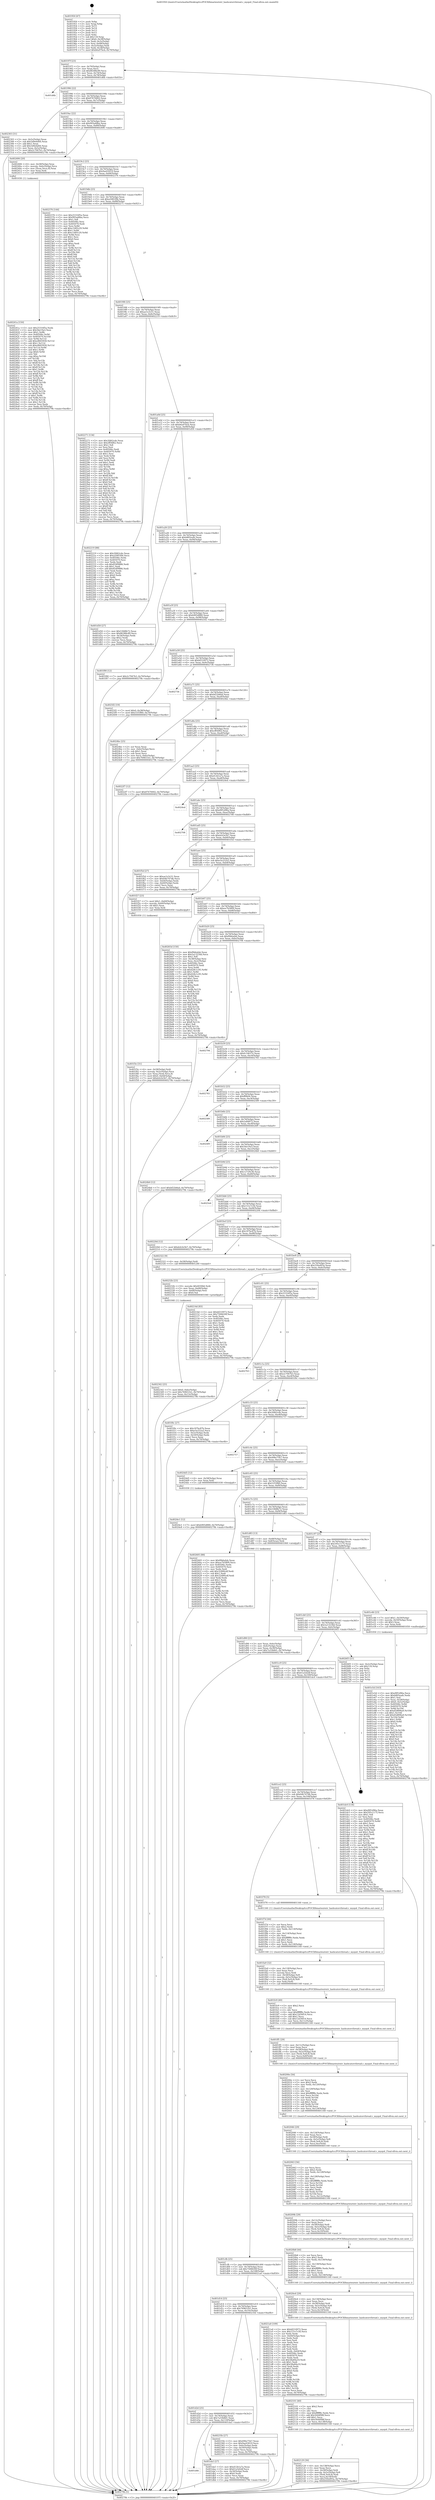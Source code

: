 digraph "0x401950" {
  label = "0x401950 (/mnt/c/Users/mathe/Desktop/tcc/POCII/binaries/extr_hashcatsrcthread.c_myquit_Final-ollvm.out::main(0))"
  labelloc = "t"
  node[shape=record]

  Entry [label="",width=0.3,height=0.3,shape=circle,fillcolor=black,style=filled]
  "0x40197f" [label="{
     0x40197f [23]\l
     | [instrs]\l
     &nbsp;&nbsp;0x40197f \<+3\>: mov -0x70(%rbp),%eax\l
     &nbsp;&nbsp;0x401982 \<+2\>: mov %eax,%ecx\l
     &nbsp;&nbsp;0x401984 \<+6\>: sub $0x86388c89,%ecx\l
     &nbsp;&nbsp;0x40198a \<+3\>: mov %eax,-0x74(%rbp)\l
     &nbsp;&nbsp;0x40198d \<+3\>: mov %ecx,-0x78(%rbp)\l
     &nbsp;&nbsp;0x401990 \<+6\>: je 0000000000401d6b \<main+0x41b\>\l
  }"]
  "0x401d6b" [label="{
     0x401d6b\l
  }", style=dashed]
  "0x401996" [label="{
     0x401996 [22]\l
     | [instrs]\l
     &nbsp;&nbsp;0x401996 \<+5\>: jmp 000000000040199b \<main+0x4b\>\l
     &nbsp;&nbsp;0x40199b \<+3\>: mov -0x74(%rbp),%eax\l
     &nbsp;&nbsp;0x40199e \<+5\>: sub $0x87670002,%eax\l
     &nbsp;&nbsp;0x4019a3 \<+3\>: mov %eax,-0x7c(%rbp)\l
     &nbsp;&nbsp;0x4019a6 \<+6\>: je 0000000000402303 \<main+0x9b3\>\l
  }"]
  Exit [label="",width=0.3,height=0.3,shape=circle,fillcolor=black,style=filled,peripheries=2]
  "0x402303" [label="{
     0x402303 [31]\l
     | [instrs]\l
     &nbsp;&nbsp;0x402303 \<+3\>: mov -0x5c(%rbp),%eax\l
     &nbsp;&nbsp;0x402306 \<+5\>: sub $0x5d9e6d44,%eax\l
     &nbsp;&nbsp;0x40230b \<+3\>: add $0x1,%eax\l
     &nbsp;&nbsp;0x40230e \<+5\>: add $0x5d9e6d44,%eax\l
     &nbsp;&nbsp;0x402313 \<+3\>: mov %eax,-0x5c(%rbp)\l
     &nbsp;&nbsp;0x402316 \<+7\>: movl $0x2c7947b3,-0x70(%rbp)\l
     &nbsp;&nbsp;0x40231d \<+5\>: jmp 000000000040279b \<main+0xe4b\>\l
  }"]
  "0x4019ac" [label="{
     0x4019ac [22]\l
     | [instrs]\l
     &nbsp;&nbsp;0x4019ac \<+5\>: jmp 00000000004019b1 \<main+0x61\>\l
     &nbsp;&nbsp;0x4019b1 \<+3\>: mov -0x74(%rbp),%eax\l
     &nbsp;&nbsp;0x4019b4 \<+5\>: sub $0x993a48ba,%eax\l
     &nbsp;&nbsp;0x4019b9 \<+3\>: mov %eax,-0x80(%rbp)\l
     &nbsp;&nbsp;0x4019bc \<+6\>: je 0000000000402406 \<main+0xab6\>\l
  }"]
  "0x4024e1" [label="{
     0x4024e1 [12]\l
     | [instrs]\l
     &nbsp;&nbsp;0x4024e1 \<+7\>: movl $0xb905d880,-0x70(%rbp)\l
     &nbsp;&nbsp;0x4024e8 \<+5\>: jmp 000000000040279b \<main+0xe4b\>\l
  }"]
  "0x402406" [label="{
     0x402406 [20]\l
     | [instrs]\l
     &nbsp;&nbsp;0x402406 \<+4\>: mov -0x58(%rbp),%rax\l
     &nbsp;&nbsp;0x40240a \<+4\>: movslq -0x6c(%rbp),%rcx\l
     &nbsp;&nbsp;0x40240e \<+4\>: mov (%rax,%rcx,8),%rax\l
     &nbsp;&nbsp;0x402412 \<+3\>: mov %rax,%rdi\l
     &nbsp;&nbsp;0x402415 \<+5\>: call 0000000000401030 \<free@plt\>\l
     | [calls]\l
     &nbsp;&nbsp;0x401030 \{1\} (unknown)\l
  }"]
  "0x4019c2" [label="{
     0x4019c2 [25]\l
     | [instrs]\l
     &nbsp;&nbsp;0x4019c2 \<+5\>: jmp 00000000004019c7 \<main+0x77\>\l
     &nbsp;&nbsp;0x4019c7 \<+3\>: mov -0x74(%rbp),%eax\l
     &nbsp;&nbsp;0x4019ca \<+5\>: sub $0x9ae03019,%eax\l
     &nbsp;&nbsp;0x4019cf \<+6\>: mov %eax,-0x84(%rbp)\l
     &nbsp;&nbsp;0x4019d5 \<+6\>: je 0000000000402376 \<main+0xa26\>\l
  }"]
  "0x40241a" [label="{
     0x40241a [150]\l
     | [instrs]\l
     &nbsp;&nbsp;0x40241a \<+5\>: mov $0x25316f5a,%edx\l
     &nbsp;&nbsp;0x40241f \<+5\>: mov $0x5be19a3,%esi\l
     &nbsp;&nbsp;0x402424 \<+3\>: mov $0x1,%r8b\l
     &nbsp;&nbsp;0x402427 \<+8\>: mov 0x40506c,%r9d\l
     &nbsp;&nbsp;0x40242f \<+8\>: mov 0x405070,%r10d\l
     &nbsp;&nbsp;0x402437 \<+3\>: mov %r9d,%r11d\l
     &nbsp;&nbsp;0x40243a \<+7\>: add $0xe8603930,%r11d\l
     &nbsp;&nbsp;0x402441 \<+4\>: sub $0x1,%r11d\l
     &nbsp;&nbsp;0x402445 \<+7\>: sub $0xe8603930,%r11d\l
     &nbsp;&nbsp;0x40244c \<+4\>: imul %r11d,%r9d\l
     &nbsp;&nbsp;0x402450 \<+4\>: and $0x1,%r9d\l
     &nbsp;&nbsp;0x402454 \<+4\>: cmp $0x0,%r9d\l
     &nbsp;&nbsp;0x402458 \<+3\>: sete %bl\l
     &nbsp;&nbsp;0x40245b \<+4\>: cmp $0xa,%r10d\l
     &nbsp;&nbsp;0x40245f \<+4\>: setl %r14b\l
     &nbsp;&nbsp;0x402463 \<+3\>: mov %bl,%r15b\l
     &nbsp;&nbsp;0x402466 \<+4\>: xor $0xff,%r15b\l
     &nbsp;&nbsp;0x40246a \<+3\>: mov %r14b,%r12b\l
     &nbsp;&nbsp;0x40246d \<+4\>: xor $0xff,%r12b\l
     &nbsp;&nbsp;0x402471 \<+4\>: xor $0x1,%r8b\l
     &nbsp;&nbsp;0x402475 \<+3\>: mov %r15b,%r13b\l
     &nbsp;&nbsp;0x402478 \<+4\>: and $0xff,%r13b\l
     &nbsp;&nbsp;0x40247c \<+3\>: and %r8b,%bl\l
     &nbsp;&nbsp;0x40247f \<+3\>: mov %r12b,%al\l
     &nbsp;&nbsp;0x402482 \<+2\>: and $0xff,%al\l
     &nbsp;&nbsp;0x402484 \<+3\>: and %r8b,%r14b\l
     &nbsp;&nbsp;0x402487 \<+3\>: or %bl,%r13b\l
     &nbsp;&nbsp;0x40248a \<+3\>: or %r14b,%al\l
     &nbsp;&nbsp;0x40248d \<+3\>: xor %al,%r13b\l
     &nbsp;&nbsp;0x402490 \<+3\>: or %r12b,%r15b\l
     &nbsp;&nbsp;0x402493 \<+4\>: xor $0xff,%r15b\l
     &nbsp;&nbsp;0x402497 \<+4\>: or $0x1,%r8b\l
     &nbsp;&nbsp;0x40249b \<+3\>: and %r8b,%r15b\l
     &nbsp;&nbsp;0x40249e \<+3\>: or %r15b,%r13b\l
     &nbsp;&nbsp;0x4024a1 \<+4\>: test $0x1,%r13b\l
     &nbsp;&nbsp;0x4024a5 \<+3\>: cmovne %esi,%edx\l
     &nbsp;&nbsp;0x4024a8 \<+3\>: mov %edx,-0x70(%rbp)\l
     &nbsp;&nbsp;0x4024ab \<+5\>: jmp 000000000040279b \<main+0xe4b\>\l
  }"]
  "0x402376" [label="{
     0x402376 [144]\l
     | [instrs]\l
     &nbsp;&nbsp;0x402376 \<+5\>: mov $0x25316f5a,%eax\l
     &nbsp;&nbsp;0x40237b \<+5\>: mov $0x993a48ba,%ecx\l
     &nbsp;&nbsp;0x402380 \<+2\>: mov $0x1,%dl\l
     &nbsp;&nbsp;0x402382 \<+7\>: mov 0x40506c,%esi\l
     &nbsp;&nbsp;0x402389 \<+7\>: mov 0x405070,%edi\l
     &nbsp;&nbsp;0x402390 \<+3\>: mov %esi,%r8d\l
     &nbsp;&nbsp;0x402393 \<+7\>: add $0xc1485c29,%r8d\l
     &nbsp;&nbsp;0x40239a \<+4\>: sub $0x1,%r8d\l
     &nbsp;&nbsp;0x40239e \<+7\>: sub $0xc1485c29,%r8d\l
     &nbsp;&nbsp;0x4023a5 \<+4\>: imul %r8d,%esi\l
     &nbsp;&nbsp;0x4023a9 \<+3\>: and $0x1,%esi\l
     &nbsp;&nbsp;0x4023ac \<+3\>: cmp $0x0,%esi\l
     &nbsp;&nbsp;0x4023af \<+4\>: sete %r9b\l
     &nbsp;&nbsp;0x4023b3 \<+3\>: cmp $0xa,%edi\l
     &nbsp;&nbsp;0x4023b6 \<+4\>: setl %r10b\l
     &nbsp;&nbsp;0x4023ba \<+3\>: mov %r9b,%r11b\l
     &nbsp;&nbsp;0x4023bd \<+4\>: xor $0xff,%r11b\l
     &nbsp;&nbsp;0x4023c1 \<+3\>: mov %r10b,%bl\l
     &nbsp;&nbsp;0x4023c4 \<+3\>: xor $0xff,%bl\l
     &nbsp;&nbsp;0x4023c7 \<+3\>: xor $0x0,%dl\l
     &nbsp;&nbsp;0x4023ca \<+3\>: mov %r11b,%r14b\l
     &nbsp;&nbsp;0x4023cd \<+4\>: and $0x0,%r14b\l
     &nbsp;&nbsp;0x4023d1 \<+3\>: and %dl,%r9b\l
     &nbsp;&nbsp;0x4023d4 \<+3\>: mov %bl,%r15b\l
     &nbsp;&nbsp;0x4023d7 \<+4\>: and $0x0,%r15b\l
     &nbsp;&nbsp;0x4023db \<+3\>: and %dl,%r10b\l
     &nbsp;&nbsp;0x4023de \<+3\>: or %r9b,%r14b\l
     &nbsp;&nbsp;0x4023e1 \<+3\>: or %r10b,%r15b\l
     &nbsp;&nbsp;0x4023e4 \<+3\>: xor %r15b,%r14b\l
     &nbsp;&nbsp;0x4023e7 \<+3\>: or %bl,%r11b\l
     &nbsp;&nbsp;0x4023ea \<+4\>: xor $0xff,%r11b\l
     &nbsp;&nbsp;0x4023ee \<+3\>: or $0x0,%dl\l
     &nbsp;&nbsp;0x4023f1 \<+3\>: and %dl,%r11b\l
     &nbsp;&nbsp;0x4023f4 \<+3\>: or %r11b,%r14b\l
     &nbsp;&nbsp;0x4023f7 \<+4\>: test $0x1,%r14b\l
     &nbsp;&nbsp;0x4023fb \<+3\>: cmovne %ecx,%eax\l
     &nbsp;&nbsp;0x4023fe \<+3\>: mov %eax,-0x70(%rbp)\l
     &nbsp;&nbsp;0x402401 \<+5\>: jmp 000000000040279b \<main+0xe4b\>\l
  }"]
  "0x4019db" [label="{
     0x4019db [25]\l
     | [instrs]\l
     &nbsp;&nbsp;0x4019db \<+5\>: jmp 00000000004019e0 \<main+0x90\>\l
     &nbsp;&nbsp;0x4019e0 \<+3\>: mov -0x74(%rbp),%eax\l
     &nbsp;&nbsp;0x4019e3 \<+5\>: sub $0xa5081f0b,%eax\l
     &nbsp;&nbsp;0x4019e8 \<+6\>: mov %eax,-0x88(%rbp)\l
     &nbsp;&nbsp;0x4019ee \<+6\>: je 0000000000402271 \<main+0x921\>\l
  }"]
  "0x402342" [label="{
     0x402342 [25]\l
     | [instrs]\l
     &nbsp;&nbsp;0x402342 \<+7\>: movl $0x0,-0x6c(%rbp)\l
     &nbsp;&nbsp;0x402349 \<+7\>: movl $0x769651b1,-0x70(%rbp)\l
     &nbsp;&nbsp;0x402350 \<+6\>: mov %eax,-0x13c(%rbp)\l
     &nbsp;&nbsp;0x402356 \<+5\>: jmp 000000000040279b \<main+0xe4b\>\l
  }"]
  "0x402271" [label="{
     0x402271 [134]\l
     | [instrs]\l
     &nbsp;&nbsp;0x402271 \<+5\>: mov $0x2fd62cde,%eax\l
     &nbsp;&nbsp;0x402276 \<+5\>: mov $0xcff56f62,%ecx\l
     &nbsp;&nbsp;0x40227b \<+2\>: mov $0x1,%dl\l
     &nbsp;&nbsp;0x40227d \<+2\>: xor %esi,%esi\l
     &nbsp;&nbsp;0x40227f \<+7\>: mov 0x40506c,%edi\l
     &nbsp;&nbsp;0x402286 \<+8\>: mov 0x405070,%r8d\l
     &nbsp;&nbsp;0x40228e \<+3\>: sub $0x1,%esi\l
     &nbsp;&nbsp;0x402291 \<+3\>: mov %edi,%r9d\l
     &nbsp;&nbsp;0x402294 \<+3\>: add %esi,%r9d\l
     &nbsp;&nbsp;0x402297 \<+4\>: imul %r9d,%edi\l
     &nbsp;&nbsp;0x40229b \<+3\>: and $0x1,%edi\l
     &nbsp;&nbsp;0x40229e \<+3\>: cmp $0x0,%edi\l
     &nbsp;&nbsp;0x4022a1 \<+4\>: sete %r10b\l
     &nbsp;&nbsp;0x4022a5 \<+4\>: cmp $0xa,%r8d\l
     &nbsp;&nbsp;0x4022a9 \<+4\>: setl %r11b\l
     &nbsp;&nbsp;0x4022ad \<+3\>: mov %r10b,%bl\l
     &nbsp;&nbsp;0x4022b0 \<+3\>: xor $0xff,%bl\l
     &nbsp;&nbsp;0x4022b3 \<+3\>: mov %r11b,%r14b\l
     &nbsp;&nbsp;0x4022b6 \<+4\>: xor $0xff,%r14b\l
     &nbsp;&nbsp;0x4022ba \<+3\>: xor $0x0,%dl\l
     &nbsp;&nbsp;0x4022bd \<+3\>: mov %bl,%r15b\l
     &nbsp;&nbsp;0x4022c0 \<+4\>: and $0x0,%r15b\l
     &nbsp;&nbsp;0x4022c4 \<+3\>: and %dl,%r10b\l
     &nbsp;&nbsp;0x4022c7 \<+3\>: mov %r14b,%r12b\l
     &nbsp;&nbsp;0x4022ca \<+4\>: and $0x0,%r12b\l
     &nbsp;&nbsp;0x4022ce \<+3\>: and %dl,%r11b\l
     &nbsp;&nbsp;0x4022d1 \<+3\>: or %r10b,%r15b\l
     &nbsp;&nbsp;0x4022d4 \<+3\>: or %r11b,%r12b\l
     &nbsp;&nbsp;0x4022d7 \<+3\>: xor %r12b,%r15b\l
     &nbsp;&nbsp;0x4022da \<+3\>: or %r14b,%bl\l
     &nbsp;&nbsp;0x4022dd \<+3\>: xor $0xff,%bl\l
     &nbsp;&nbsp;0x4022e0 \<+3\>: or $0x0,%dl\l
     &nbsp;&nbsp;0x4022e3 \<+2\>: and %dl,%bl\l
     &nbsp;&nbsp;0x4022e5 \<+3\>: or %bl,%r15b\l
     &nbsp;&nbsp;0x4022e8 \<+4\>: test $0x1,%r15b\l
     &nbsp;&nbsp;0x4022ec \<+3\>: cmovne %ecx,%eax\l
     &nbsp;&nbsp;0x4022ef \<+3\>: mov %eax,-0x70(%rbp)\l
     &nbsp;&nbsp;0x4022f2 \<+5\>: jmp 000000000040279b \<main+0xe4b\>\l
  }"]
  "0x4019f4" [label="{
     0x4019f4 [25]\l
     | [instrs]\l
     &nbsp;&nbsp;0x4019f4 \<+5\>: jmp 00000000004019f9 \<main+0xa9\>\l
     &nbsp;&nbsp;0x4019f9 \<+3\>: mov -0x74(%rbp),%eax\l
     &nbsp;&nbsp;0x4019fc \<+5\>: sub $0xae1e3c51,%eax\l
     &nbsp;&nbsp;0x401a01 \<+6\>: mov %eax,-0x8c(%rbp)\l
     &nbsp;&nbsp;0x401a07 \<+6\>: je 0000000000402219 \<main+0x8c9\>\l
  }"]
  "0x40232b" [label="{
     0x40232b [23]\l
     | [instrs]\l
     &nbsp;&nbsp;0x40232b \<+10\>: movabs $0x4030b6,%rdi\l
     &nbsp;&nbsp;0x402335 \<+3\>: mov %eax,-0x68(%rbp)\l
     &nbsp;&nbsp;0x402338 \<+3\>: mov -0x68(%rbp),%esi\l
     &nbsp;&nbsp;0x40233b \<+2\>: mov $0x0,%al\l
     &nbsp;&nbsp;0x40233d \<+5\>: call 0000000000401040 \<printf@plt\>\l
     | [calls]\l
     &nbsp;&nbsp;0x401040 \{1\} (unknown)\l
  }"]
  "0x402219" [label="{
     0x402219 [88]\l
     | [instrs]\l
     &nbsp;&nbsp;0x402219 \<+5\>: mov $0x2fd62cde,%eax\l
     &nbsp;&nbsp;0x40221e \<+5\>: mov $0xa5081f0b,%ecx\l
     &nbsp;&nbsp;0x402223 \<+7\>: mov 0x40506c,%edx\l
     &nbsp;&nbsp;0x40222a \<+7\>: mov 0x405070,%esi\l
     &nbsp;&nbsp;0x402231 \<+2\>: mov %edx,%edi\l
     &nbsp;&nbsp;0x402233 \<+6\>: sub $0x854f9886,%edi\l
     &nbsp;&nbsp;0x402239 \<+3\>: sub $0x1,%edi\l
     &nbsp;&nbsp;0x40223c \<+6\>: add $0x854f9886,%edi\l
     &nbsp;&nbsp;0x402242 \<+3\>: imul %edi,%edx\l
     &nbsp;&nbsp;0x402245 \<+3\>: and $0x1,%edx\l
     &nbsp;&nbsp;0x402248 \<+3\>: cmp $0x0,%edx\l
     &nbsp;&nbsp;0x40224b \<+4\>: sete %r8b\l
     &nbsp;&nbsp;0x40224f \<+3\>: cmp $0xa,%esi\l
     &nbsp;&nbsp;0x402252 \<+4\>: setl %r9b\l
     &nbsp;&nbsp;0x402256 \<+3\>: mov %r8b,%r10b\l
     &nbsp;&nbsp;0x402259 \<+3\>: and %r9b,%r10b\l
     &nbsp;&nbsp;0x40225c \<+3\>: xor %r9b,%r8b\l
     &nbsp;&nbsp;0x40225f \<+3\>: or %r8b,%r10b\l
     &nbsp;&nbsp;0x402262 \<+4\>: test $0x1,%r10b\l
     &nbsp;&nbsp;0x402266 \<+3\>: cmovne %ecx,%eax\l
     &nbsp;&nbsp;0x402269 \<+3\>: mov %eax,-0x70(%rbp)\l
     &nbsp;&nbsp;0x40226c \<+5\>: jmp 000000000040279b \<main+0xe4b\>\l
  }"]
  "0x401a0d" [label="{
     0x401a0d [25]\l
     | [instrs]\l
     &nbsp;&nbsp;0x401a0d \<+5\>: jmp 0000000000401a12 \<main+0xc2\>\l
     &nbsp;&nbsp;0x401a12 \<+3\>: mov -0x74(%rbp),%eax\l
     &nbsp;&nbsp;0x401a15 \<+5\>: sub $0xb6a97bcb,%eax\l
     &nbsp;&nbsp;0x401a1a \<+6\>: mov %eax,-0x90(%rbp)\l
     &nbsp;&nbsp;0x401a20 \<+6\>: je 0000000000401d50 \<main+0x400\>\l
  }"]
  "0x402129" [label="{
     0x402129 [36]\l
     | [instrs]\l
     &nbsp;&nbsp;0x402129 \<+6\>: mov -0x138(%rbp),%ecx\l
     &nbsp;&nbsp;0x40212f \<+3\>: imul %eax,%ecx\l
     &nbsp;&nbsp;0x402132 \<+4\>: mov -0x58(%rbp),%rdi\l
     &nbsp;&nbsp;0x402136 \<+4\>: movslq -0x5c(%rbp),%r8\l
     &nbsp;&nbsp;0x40213a \<+4\>: mov (%rdi,%r8,8),%rdi\l
     &nbsp;&nbsp;0x40213e \<+3\>: mov %ecx,0x18(%rdi)\l
     &nbsp;&nbsp;0x402141 \<+7\>: movl $0x250ed93a,-0x70(%rbp)\l
     &nbsp;&nbsp;0x402148 \<+5\>: jmp 000000000040279b \<main+0xe4b\>\l
  }"]
  "0x401d50" [label="{
     0x401d50 [27]\l
     | [instrs]\l
     &nbsp;&nbsp;0x401d50 \<+5\>: mov $0x53fd8b72,%eax\l
     &nbsp;&nbsp;0x401d55 \<+5\>: mov $0x86388c89,%ecx\l
     &nbsp;&nbsp;0x401d5a \<+3\>: mov -0x34(%rbp),%edx\l
     &nbsp;&nbsp;0x401d5d \<+3\>: cmp $0x2,%edx\l
     &nbsp;&nbsp;0x401d60 \<+3\>: cmovne %ecx,%eax\l
     &nbsp;&nbsp;0x401d63 \<+3\>: mov %eax,-0x70(%rbp)\l
     &nbsp;&nbsp;0x401d66 \<+5\>: jmp 000000000040279b \<main+0xe4b\>\l
  }"]
  "0x401a26" [label="{
     0x401a26 [25]\l
     | [instrs]\l
     &nbsp;&nbsp;0x401a26 \<+5\>: jmp 0000000000401a2b \<main+0xdb\>\l
     &nbsp;&nbsp;0x401a2b \<+3\>: mov -0x74(%rbp),%eax\l
     &nbsp;&nbsp;0x401a2e \<+5\>: sub $0xb805eafe,%eax\l
     &nbsp;&nbsp;0x401a33 \<+6\>: mov %eax,-0x94(%rbp)\l
     &nbsp;&nbsp;0x401a39 \<+6\>: je 0000000000401f00 \<main+0x5b0\>\l
  }"]
  "0x40279b" [label="{
     0x40279b [5]\l
     | [instrs]\l
     &nbsp;&nbsp;0x40279b \<+5\>: jmp 000000000040197f \<main+0x2f\>\l
  }"]
  "0x401950" [label="{
     0x401950 [47]\l
     | [instrs]\l
     &nbsp;&nbsp;0x401950 \<+1\>: push %rbp\l
     &nbsp;&nbsp;0x401951 \<+3\>: mov %rsp,%rbp\l
     &nbsp;&nbsp;0x401954 \<+2\>: push %r15\l
     &nbsp;&nbsp;0x401956 \<+2\>: push %r14\l
     &nbsp;&nbsp;0x401958 \<+2\>: push %r13\l
     &nbsp;&nbsp;0x40195a \<+2\>: push %r12\l
     &nbsp;&nbsp;0x40195c \<+1\>: push %rbx\l
     &nbsp;&nbsp;0x40195d \<+7\>: sub $0x118,%rsp\l
     &nbsp;&nbsp;0x401964 \<+7\>: movl $0x0,-0x38(%rbp)\l
     &nbsp;&nbsp;0x40196b \<+3\>: mov %edi,-0x3c(%rbp)\l
     &nbsp;&nbsp;0x40196e \<+4\>: mov %rsi,-0x48(%rbp)\l
     &nbsp;&nbsp;0x401972 \<+3\>: mov -0x3c(%rbp),%edi\l
     &nbsp;&nbsp;0x401975 \<+3\>: mov %edi,-0x34(%rbp)\l
     &nbsp;&nbsp;0x401978 \<+7\>: movl $0xb6a97bcb,-0x70(%rbp)\l
  }"]
  "0x402101" [label="{
     0x402101 [40]\l
     | [instrs]\l
     &nbsp;&nbsp;0x402101 \<+5\>: mov $0x2,%ecx\l
     &nbsp;&nbsp;0x402106 \<+1\>: cltd\l
     &nbsp;&nbsp;0x402107 \<+2\>: idiv %ecx\l
     &nbsp;&nbsp;0x402109 \<+6\>: imul $0xfffffffe,%edx,%ecx\l
     &nbsp;&nbsp;0x40210f \<+6\>: add $0x5644f98f,%ecx\l
     &nbsp;&nbsp;0x402115 \<+3\>: add $0x1,%ecx\l
     &nbsp;&nbsp;0x402118 \<+6\>: sub $0x5644f98f,%ecx\l
     &nbsp;&nbsp;0x40211e \<+6\>: mov %ecx,-0x138(%rbp)\l
     &nbsp;&nbsp;0x402124 \<+5\>: call 0000000000401160 \<next_i\>\l
     | [calls]\l
     &nbsp;&nbsp;0x401160 \{1\} (/mnt/c/Users/mathe/Desktop/tcc/POCII/binaries/extr_hashcatsrcthread.c_myquit_Final-ollvm.out::next_i)\l
  }"]
  "0x401f00" [label="{
     0x401f00 [12]\l
     | [instrs]\l
     &nbsp;&nbsp;0x401f00 \<+7\>: movl $0x2c7947b3,-0x70(%rbp)\l
     &nbsp;&nbsp;0x401f07 \<+5\>: jmp 000000000040279b \<main+0xe4b\>\l
  }"]
  "0x401a3f" [label="{
     0x401a3f [25]\l
     | [instrs]\l
     &nbsp;&nbsp;0x401a3f \<+5\>: jmp 0000000000401a44 \<main+0xf4\>\l
     &nbsp;&nbsp;0x401a44 \<+3\>: mov -0x74(%rbp),%eax\l
     &nbsp;&nbsp;0x401a47 \<+5\>: sub $0xb905d880,%eax\l
     &nbsp;&nbsp;0x401a4c \<+6\>: mov %eax,-0x98(%rbp)\l
     &nbsp;&nbsp;0x401a52 \<+6\>: je 00000000004025f2 \<main+0xca2\>\l
  }"]
  "0x4020e4" [label="{
     0x4020e4 [29]\l
     | [instrs]\l
     &nbsp;&nbsp;0x4020e4 \<+6\>: mov -0x134(%rbp),%ecx\l
     &nbsp;&nbsp;0x4020ea \<+3\>: imul %eax,%ecx\l
     &nbsp;&nbsp;0x4020ed \<+4\>: mov -0x58(%rbp),%rdi\l
     &nbsp;&nbsp;0x4020f1 \<+4\>: movslq -0x5c(%rbp),%r8\l
     &nbsp;&nbsp;0x4020f5 \<+4\>: mov (%rdi,%r8,8),%rdi\l
     &nbsp;&nbsp;0x4020f9 \<+3\>: mov %ecx,0x14(%rdi)\l
     &nbsp;&nbsp;0x4020fc \<+5\>: call 0000000000401160 \<next_i\>\l
     | [calls]\l
     &nbsp;&nbsp;0x401160 \{1\} (/mnt/c/Users/mathe/Desktop/tcc/POCII/binaries/extr_hashcatsrcthread.c_myquit_Final-ollvm.out::next_i)\l
  }"]
  "0x4025f2" [label="{
     0x4025f2 [19]\l
     | [instrs]\l
     &nbsp;&nbsp;0x4025f2 \<+7\>: movl $0x0,-0x38(%rbp)\l
     &nbsp;&nbsp;0x4025f9 \<+7\>: movl $0x51f1ff40,-0x70(%rbp)\l
     &nbsp;&nbsp;0x402600 \<+5\>: jmp 000000000040279b \<main+0xe4b\>\l
  }"]
  "0x401a58" [label="{
     0x401a58 [25]\l
     | [instrs]\l
     &nbsp;&nbsp;0x401a58 \<+5\>: jmp 0000000000401a5d \<main+0x10d\>\l
     &nbsp;&nbsp;0x401a5d \<+3\>: mov -0x74(%rbp),%eax\l
     &nbsp;&nbsp;0x401a60 \<+5\>: sub $0xbf210972,%eax\l
     &nbsp;&nbsp;0x401a65 \<+6\>: mov %eax,-0x9c(%rbp)\l
     &nbsp;&nbsp;0x401a6b \<+6\>: je 0000000000402736 \<main+0xde6\>\l
  }"]
  "0x4020b8" [label="{
     0x4020b8 [44]\l
     | [instrs]\l
     &nbsp;&nbsp;0x4020b8 \<+2\>: xor %ecx,%ecx\l
     &nbsp;&nbsp;0x4020ba \<+5\>: mov $0x2,%edx\l
     &nbsp;&nbsp;0x4020bf \<+6\>: mov %edx,-0x130(%rbp)\l
     &nbsp;&nbsp;0x4020c5 \<+1\>: cltd\l
     &nbsp;&nbsp;0x4020c6 \<+6\>: mov -0x130(%rbp),%esi\l
     &nbsp;&nbsp;0x4020cc \<+2\>: idiv %esi\l
     &nbsp;&nbsp;0x4020ce \<+6\>: imul $0xfffffffe,%edx,%edx\l
     &nbsp;&nbsp;0x4020d4 \<+3\>: sub $0x1,%ecx\l
     &nbsp;&nbsp;0x4020d7 \<+2\>: sub %ecx,%edx\l
     &nbsp;&nbsp;0x4020d9 \<+6\>: mov %edx,-0x134(%rbp)\l
     &nbsp;&nbsp;0x4020df \<+5\>: call 0000000000401160 \<next_i\>\l
     | [calls]\l
     &nbsp;&nbsp;0x401160 \{1\} (/mnt/c/Users/mathe/Desktop/tcc/POCII/binaries/extr_hashcatsrcthread.c_myquit_Final-ollvm.out::next_i)\l
  }"]
  "0x402736" [label="{
     0x402736\l
  }", style=dashed]
  "0x401a71" [label="{
     0x401a71 [25]\l
     | [instrs]\l
     &nbsp;&nbsp;0x401a71 \<+5\>: jmp 0000000000401a76 \<main+0x126\>\l
     &nbsp;&nbsp;0x401a76 \<+3\>: mov -0x74(%rbp),%eax\l
     &nbsp;&nbsp;0x401a79 \<+5\>: sub $0xbf22b8ad,%eax\l
     &nbsp;&nbsp;0x401a7e \<+6\>: mov %eax,-0xa0(%rbp)\l
     &nbsp;&nbsp;0x401a84 \<+6\>: je 00000000004024bc \<main+0xb6c\>\l
  }"]
  "0x40209b" [label="{
     0x40209b [29]\l
     | [instrs]\l
     &nbsp;&nbsp;0x40209b \<+6\>: mov -0x12c(%rbp),%ecx\l
     &nbsp;&nbsp;0x4020a1 \<+3\>: imul %eax,%ecx\l
     &nbsp;&nbsp;0x4020a4 \<+4\>: mov -0x58(%rbp),%rdi\l
     &nbsp;&nbsp;0x4020a8 \<+4\>: movslq -0x5c(%rbp),%r8\l
     &nbsp;&nbsp;0x4020ac \<+4\>: mov (%rdi,%r8,8),%rdi\l
     &nbsp;&nbsp;0x4020b0 \<+3\>: mov %ecx,0x10(%rdi)\l
     &nbsp;&nbsp;0x4020b3 \<+5\>: call 0000000000401160 \<next_i\>\l
     | [calls]\l
     &nbsp;&nbsp;0x401160 \{1\} (/mnt/c/Users/mathe/Desktop/tcc/POCII/binaries/extr_hashcatsrcthread.c_myquit_Final-ollvm.out::next_i)\l
  }"]
  "0x4024bc" [label="{
     0x4024bc [25]\l
     | [instrs]\l
     &nbsp;&nbsp;0x4024bc \<+2\>: xor %eax,%eax\l
     &nbsp;&nbsp;0x4024be \<+3\>: mov -0x6c(%rbp),%ecx\l
     &nbsp;&nbsp;0x4024c1 \<+3\>: sub $0x1,%eax\l
     &nbsp;&nbsp;0x4024c4 \<+2\>: sub %eax,%ecx\l
     &nbsp;&nbsp;0x4024c6 \<+3\>: mov %ecx,-0x6c(%rbp)\l
     &nbsp;&nbsp;0x4024c9 \<+7\>: movl $0x769651b1,-0x70(%rbp)\l
     &nbsp;&nbsp;0x4024d0 \<+5\>: jmp 000000000040279b \<main+0xe4b\>\l
  }"]
  "0x401a8a" [label="{
     0x401a8a [25]\l
     | [instrs]\l
     &nbsp;&nbsp;0x401a8a \<+5\>: jmp 0000000000401a8f \<main+0x13f\>\l
     &nbsp;&nbsp;0x401a8f \<+3\>: mov -0x74(%rbp),%eax\l
     &nbsp;&nbsp;0x401a92 \<+5\>: sub $0xcff56f62,%eax\l
     &nbsp;&nbsp;0x401a97 \<+6\>: mov %eax,-0xa4(%rbp)\l
     &nbsp;&nbsp;0x401a9d \<+6\>: je 00000000004022f7 \<main+0x9a7\>\l
  }"]
  "0x402063" [label="{
     0x402063 [56]\l
     | [instrs]\l
     &nbsp;&nbsp;0x402063 \<+2\>: xor %ecx,%ecx\l
     &nbsp;&nbsp;0x402065 \<+5\>: mov $0x2,%edx\l
     &nbsp;&nbsp;0x40206a \<+6\>: mov %edx,-0x128(%rbp)\l
     &nbsp;&nbsp;0x402070 \<+1\>: cltd\l
     &nbsp;&nbsp;0x402071 \<+6\>: mov -0x128(%rbp),%esi\l
     &nbsp;&nbsp;0x402077 \<+2\>: idiv %esi\l
     &nbsp;&nbsp;0x402079 \<+6\>: imul $0xfffffffe,%edx,%edx\l
     &nbsp;&nbsp;0x40207f \<+3\>: mov %ecx,%r10d\l
     &nbsp;&nbsp;0x402082 \<+3\>: sub %edx,%r10d\l
     &nbsp;&nbsp;0x402085 \<+2\>: mov %ecx,%edx\l
     &nbsp;&nbsp;0x402087 \<+3\>: sub $0x1,%edx\l
     &nbsp;&nbsp;0x40208a \<+3\>: add %edx,%r10d\l
     &nbsp;&nbsp;0x40208d \<+3\>: sub %r10d,%ecx\l
     &nbsp;&nbsp;0x402090 \<+6\>: mov %ecx,-0x12c(%rbp)\l
     &nbsp;&nbsp;0x402096 \<+5\>: call 0000000000401160 \<next_i\>\l
     | [calls]\l
     &nbsp;&nbsp;0x401160 \{1\} (/mnt/c/Users/mathe/Desktop/tcc/POCII/binaries/extr_hashcatsrcthread.c_myquit_Final-ollvm.out::next_i)\l
  }"]
  "0x4022f7" [label="{
     0x4022f7 [12]\l
     | [instrs]\l
     &nbsp;&nbsp;0x4022f7 \<+7\>: movl $0x87670002,-0x70(%rbp)\l
     &nbsp;&nbsp;0x4022fe \<+5\>: jmp 000000000040279b \<main+0xe4b\>\l
  }"]
  "0x401aa3" [label="{
     0x401aa3 [25]\l
     | [instrs]\l
     &nbsp;&nbsp;0x401aa3 \<+5\>: jmp 0000000000401aa8 \<main+0x158\>\l
     &nbsp;&nbsp;0x401aa8 \<+3\>: mov -0x74(%rbp),%eax\l
     &nbsp;&nbsp;0x401aab \<+5\>: sub $0xd12b1a7a,%eax\l
     &nbsp;&nbsp;0x401ab0 \<+6\>: mov %eax,-0xa8(%rbp)\l
     &nbsp;&nbsp;0x401ab6 \<+6\>: je 00000000004024ed \<main+0xb9d\>\l
  }"]
  "0x402046" [label="{
     0x402046 [29]\l
     | [instrs]\l
     &nbsp;&nbsp;0x402046 \<+6\>: mov -0x124(%rbp),%ecx\l
     &nbsp;&nbsp;0x40204c \<+3\>: imul %eax,%ecx\l
     &nbsp;&nbsp;0x40204f \<+4\>: mov -0x58(%rbp),%rdi\l
     &nbsp;&nbsp;0x402053 \<+4\>: movslq -0x5c(%rbp),%r8\l
     &nbsp;&nbsp;0x402057 \<+4\>: mov (%rdi,%r8,8),%rdi\l
     &nbsp;&nbsp;0x40205b \<+3\>: mov %ecx,0xc(%rdi)\l
     &nbsp;&nbsp;0x40205e \<+5\>: call 0000000000401160 \<next_i\>\l
     | [calls]\l
     &nbsp;&nbsp;0x401160 \{1\} (/mnt/c/Users/mathe/Desktop/tcc/POCII/binaries/extr_hashcatsrcthread.c_myquit_Final-ollvm.out::next_i)\l
  }"]
  "0x4024ed" [label="{
     0x4024ed\l
  }", style=dashed]
  "0x401abc" [label="{
     0x401abc [25]\l
     | [instrs]\l
     &nbsp;&nbsp;0x401abc \<+5\>: jmp 0000000000401ac1 \<main+0x171\>\l
     &nbsp;&nbsp;0x401ac1 \<+3\>: mov -0x74(%rbp),%eax\l
     &nbsp;&nbsp;0x401ac4 \<+5\>: sub $0xd9f1d96a,%eax\l
     &nbsp;&nbsp;0x401ac9 \<+6\>: mov %eax,-0xac(%rbp)\l
     &nbsp;&nbsp;0x401acf \<+6\>: je 0000000000402708 \<main+0xdb8\>\l
  }"]
  "0x40200e" [label="{
     0x40200e [56]\l
     | [instrs]\l
     &nbsp;&nbsp;0x40200e \<+2\>: xor %ecx,%ecx\l
     &nbsp;&nbsp;0x402010 \<+5\>: mov $0x2,%edx\l
     &nbsp;&nbsp;0x402015 \<+6\>: mov %edx,-0x120(%rbp)\l
     &nbsp;&nbsp;0x40201b \<+1\>: cltd\l
     &nbsp;&nbsp;0x40201c \<+6\>: mov -0x120(%rbp),%esi\l
     &nbsp;&nbsp;0x402022 \<+2\>: idiv %esi\l
     &nbsp;&nbsp;0x402024 \<+6\>: imul $0xfffffffe,%edx,%edx\l
     &nbsp;&nbsp;0x40202a \<+3\>: mov %ecx,%r10d\l
     &nbsp;&nbsp;0x40202d \<+3\>: sub %edx,%r10d\l
     &nbsp;&nbsp;0x402030 \<+2\>: mov %ecx,%edx\l
     &nbsp;&nbsp;0x402032 \<+3\>: sub $0x1,%edx\l
     &nbsp;&nbsp;0x402035 \<+3\>: add %edx,%r10d\l
     &nbsp;&nbsp;0x402038 \<+3\>: sub %r10d,%ecx\l
     &nbsp;&nbsp;0x40203b \<+6\>: mov %ecx,-0x124(%rbp)\l
     &nbsp;&nbsp;0x402041 \<+5\>: call 0000000000401160 \<next_i\>\l
     | [calls]\l
     &nbsp;&nbsp;0x401160 \{1\} (/mnt/c/Users/mathe/Desktop/tcc/POCII/binaries/extr_hashcatsrcthread.c_myquit_Final-ollvm.out::next_i)\l
  }"]
  "0x402708" [label="{
     0x402708\l
  }", style=dashed]
  "0x401ad5" [label="{
     0x401ad5 [25]\l
     | [instrs]\l
     &nbsp;&nbsp;0x401ad5 \<+5\>: jmp 0000000000401ada \<main+0x18a\>\l
     &nbsp;&nbsp;0x401ada \<+3\>: mov -0x74(%rbp),%eax\l
     &nbsp;&nbsp;0x401add \<+5\>: sub $0xdcb3e5b7,%eax\l
     &nbsp;&nbsp;0x401ae2 \<+6\>: mov %eax,-0xb0(%rbp)\l
     &nbsp;&nbsp;0x401ae8 \<+6\>: je 0000000000401f5d \<main+0x60d\>\l
  }"]
  "0x401ff1" [label="{
     0x401ff1 [29]\l
     | [instrs]\l
     &nbsp;&nbsp;0x401ff1 \<+6\>: mov -0x11c(%rbp),%ecx\l
     &nbsp;&nbsp;0x401ff7 \<+3\>: imul %eax,%ecx\l
     &nbsp;&nbsp;0x401ffa \<+4\>: mov -0x58(%rbp),%rdi\l
     &nbsp;&nbsp;0x401ffe \<+4\>: movslq -0x5c(%rbp),%r8\l
     &nbsp;&nbsp;0x402002 \<+4\>: mov (%rdi,%r8,8),%rdi\l
     &nbsp;&nbsp;0x402006 \<+3\>: mov %ecx,0x8(%rdi)\l
     &nbsp;&nbsp;0x402009 \<+5\>: call 0000000000401160 \<next_i\>\l
     | [calls]\l
     &nbsp;&nbsp;0x401160 \{1\} (/mnt/c/Users/mathe/Desktop/tcc/POCII/binaries/extr_hashcatsrcthread.c_myquit_Final-ollvm.out::next_i)\l
  }"]
  "0x401f5d" [label="{
     0x401f5d [27]\l
     | [instrs]\l
     &nbsp;&nbsp;0x401f5d \<+5\>: mov $0xae1e3c51,%eax\l
     &nbsp;&nbsp;0x401f62 \<+5\>: mov $0x64b747db,%ecx\l
     &nbsp;&nbsp;0x401f67 \<+3\>: mov -0x64(%rbp),%edx\l
     &nbsp;&nbsp;0x401f6a \<+3\>: cmp -0x60(%rbp),%edx\l
     &nbsp;&nbsp;0x401f6d \<+3\>: cmovl %ecx,%eax\l
     &nbsp;&nbsp;0x401f70 \<+3\>: mov %eax,-0x70(%rbp)\l
     &nbsp;&nbsp;0x401f73 \<+5\>: jmp 000000000040279b \<main+0xe4b\>\l
  }"]
  "0x401aee" [label="{
     0x401aee [25]\l
     | [instrs]\l
     &nbsp;&nbsp;0x401aee \<+5\>: jmp 0000000000401af3 \<main+0x1a3\>\l
     &nbsp;&nbsp;0x401af3 \<+3\>: mov -0x74(%rbp),%eax\l
     &nbsp;&nbsp;0x401af6 \<+5\>: sub $0xe5e252a5,%eax\l
     &nbsp;&nbsp;0x401afb \<+6\>: mov %eax,-0xb4(%rbp)\l
     &nbsp;&nbsp;0x401b01 \<+6\>: je 0000000000401f27 \<main+0x5d7\>\l
  }"]
  "0x401fc9" [label="{
     0x401fc9 [40]\l
     | [instrs]\l
     &nbsp;&nbsp;0x401fc9 \<+5\>: mov $0x2,%ecx\l
     &nbsp;&nbsp;0x401fce \<+1\>: cltd\l
     &nbsp;&nbsp;0x401fcf \<+2\>: idiv %ecx\l
     &nbsp;&nbsp;0x401fd1 \<+6\>: imul $0xfffffffe,%edx,%ecx\l
     &nbsp;&nbsp;0x401fd7 \<+6\>: add $0x12d30f14,%ecx\l
     &nbsp;&nbsp;0x401fdd \<+3\>: add $0x1,%ecx\l
     &nbsp;&nbsp;0x401fe0 \<+6\>: sub $0x12d30f14,%ecx\l
     &nbsp;&nbsp;0x401fe6 \<+6\>: mov %ecx,-0x11c(%rbp)\l
     &nbsp;&nbsp;0x401fec \<+5\>: call 0000000000401160 \<next_i\>\l
     | [calls]\l
     &nbsp;&nbsp;0x401160 \{1\} (/mnt/c/Users/mathe/Desktop/tcc/POCII/binaries/extr_hashcatsrcthread.c_myquit_Final-ollvm.out::next_i)\l
  }"]
  "0x401f27" [label="{
     0x401f27 [23]\l
     | [instrs]\l
     &nbsp;&nbsp;0x401f27 \<+7\>: movl $0x1,-0x60(%rbp)\l
     &nbsp;&nbsp;0x401f2e \<+4\>: movslq -0x60(%rbp),%rax\l
     &nbsp;&nbsp;0x401f32 \<+4\>: shl $0x5,%rax\l
     &nbsp;&nbsp;0x401f36 \<+3\>: mov %rax,%rdi\l
     &nbsp;&nbsp;0x401f39 \<+5\>: call 0000000000401050 \<malloc@plt\>\l
     | [calls]\l
     &nbsp;&nbsp;0x401050 \{1\} (unknown)\l
  }"]
  "0x401b07" [label="{
     0x401b07 [25]\l
     | [instrs]\l
     &nbsp;&nbsp;0x401b07 \<+5\>: jmp 0000000000401b0c \<main+0x1bc\>\l
     &nbsp;&nbsp;0x401b0c \<+3\>: mov -0x74(%rbp),%eax\l
     &nbsp;&nbsp;0x401b0f \<+5\>: sub $0xee7b5809,%eax\l
     &nbsp;&nbsp;0x401b14 \<+6\>: mov %eax,-0xb8(%rbp)\l
     &nbsp;&nbsp;0x401b1a \<+6\>: je 000000000040265d \<main+0xd0d\>\l
  }"]
  "0x401fa9" [label="{
     0x401fa9 [32]\l
     | [instrs]\l
     &nbsp;&nbsp;0x401fa9 \<+6\>: mov -0x118(%rbp),%ecx\l
     &nbsp;&nbsp;0x401faf \<+3\>: imul %eax,%ecx\l
     &nbsp;&nbsp;0x401fb2 \<+3\>: movslq %ecx,%rdi\l
     &nbsp;&nbsp;0x401fb5 \<+4\>: mov -0x58(%rbp),%r8\l
     &nbsp;&nbsp;0x401fb9 \<+4\>: movslq -0x5c(%rbp),%r9\l
     &nbsp;&nbsp;0x401fbd \<+4\>: mov (%r8,%r9,8),%r8\l
     &nbsp;&nbsp;0x401fc1 \<+3\>: mov %rdi,(%r8)\l
     &nbsp;&nbsp;0x401fc4 \<+5\>: call 0000000000401160 \<next_i\>\l
     | [calls]\l
     &nbsp;&nbsp;0x401160 \{1\} (/mnt/c/Users/mathe/Desktop/tcc/POCII/binaries/extr_hashcatsrcthread.c_myquit_Final-ollvm.out::next_i)\l
  }"]
  "0x40265d" [label="{
     0x40265d [150]\l
     | [instrs]\l
     &nbsp;&nbsp;0x40265d \<+5\>: mov $0xf0b6afab,%eax\l
     &nbsp;&nbsp;0x402662 \<+5\>: mov $0x5a13234d,%ecx\l
     &nbsp;&nbsp;0x402667 \<+2\>: mov $0x1,%dl\l
     &nbsp;&nbsp;0x402669 \<+3\>: mov -0x38(%rbp),%esi\l
     &nbsp;&nbsp;0x40266c \<+3\>: mov %esi,-0x2c(%rbp)\l
     &nbsp;&nbsp;0x40266f \<+7\>: mov 0x40506c,%esi\l
     &nbsp;&nbsp;0x402676 \<+7\>: mov 0x405070,%edi\l
     &nbsp;&nbsp;0x40267d \<+3\>: mov %esi,%r8d\l
     &nbsp;&nbsp;0x402680 \<+7\>: sub $0x428c1c95,%r8d\l
     &nbsp;&nbsp;0x402687 \<+4\>: sub $0x1,%r8d\l
     &nbsp;&nbsp;0x40268b \<+7\>: add $0x428c1c95,%r8d\l
     &nbsp;&nbsp;0x402692 \<+4\>: imul %r8d,%esi\l
     &nbsp;&nbsp;0x402696 \<+3\>: and $0x1,%esi\l
     &nbsp;&nbsp;0x402699 \<+3\>: cmp $0x0,%esi\l
     &nbsp;&nbsp;0x40269c \<+4\>: sete %r9b\l
     &nbsp;&nbsp;0x4026a0 \<+3\>: cmp $0xa,%edi\l
     &nbsp;&nbsp;0x4026a3 \<+4\>: setl %r10b\l
     &nbsp;&nbsp;0x4026a7 \<+3\>: mov %r9b,%r11b\l
     &nbsp;&nbsp;0x4026aa \<+4\>: xor $0xff,%r11b\l
     &nbsp;&nbsp;0x4026ae \<+3\>: mov %r10b,%bl\l
     &nbsp;&nbsp;0x4026b1 \<+3\>: xor $0xff,%bl\l
     &nbsp;&nbsp;0x4026b4 \<+3\>: xor $0x1,%dl\l
     &nbsp;&nbsp;0x4026b7 \<+3\>: mov %r11b,%r14b\l
     &nbsp;&nbsp;0x4026ba \<+4\>: and $0xff,%r14b\l
     &nbsp;&nbsp;0x4026be \<+3\>: and %dl,%r9b\l
     &nbsp;&nbsp;0x4026c1 \<+3\>: mov %bl,%r15b\l
     &nbsp;&nbsp;0x4026c4 \<+4\>: and $0xff,%r15b\l
     &nbsp;&nbsp;0x4026c8 \<+3\>: and %dl,%r10b\l
     &nbsp;&nbsp;0x4026cb \<+3\>: or %r9b,%r14b\l
     &nbsp;&nbsp;0x4026ce \<+3\>: or %r10b,%r15b\l
     &nbsp;&nbsp;0x4026d1 \<+3\>: xor %r15b,%r14b\l
     &nbsp;&nbsp;0x4026d4 \<+3\>: or %bl,%r11b\l
     &nbsp;&nbsp;0x4026d7 \<+4\>: xor $0xff,%r11b\l
     &nbsp;&nbsp;0x4026db \<+3\>: or $0x1,%dl\l
     &nbsp;&nbsp;0x4026de \<+3\>: and %dl,%r11b\l
     &nbsp;&nbsp;0x4026e1 \<+3\>: or %r11b,%r14b\l
     &nbsp;&nbsp;0x4026e4 \<+4\>: test $0x1,%r14b\l
     &nbsp;&nbsp;0x4026e8 \<+3\>: cmovne %ecx,%eax\l
     &nbsp;&nbsp;0x4026eb \<+3\>: mov %eax,-0x70(%rbp)\l
     &nbsp;&nbsp;0x4026ee \<+5\>: jmp 000000000040279b \<main+0xe4b\>\l
  }"]
  "0x401b20" [label="{
     0x401b20 [25]\l
     | [instrs]\l
     &nbsp;&nbsp;0x401b20 \<+5\>: jmp 0000000000401b25 \<main+0x1d5\>\l
     &nbsp;&nbsp;0x401b25 \<+3\>: mov -0x74(%rbp),%eax\l
     &nbsp;&nbsp;0x401b28 \<+5\>: sub $0xf0b6afab,%eax\l
     &nbsp;&nbsp;0x401b2d \<+6\>: mov %eax,-0xbc(%rbp)\l
     &nbsp;&nbsp;0x401b33 \<+6\>: je 0000000000402794 \<main+0xe44\>\l
  }"]
  "0x401f7d" [label="{
     0x401f7d [44]\l
     | [instrs]\l
     &nbsp;&nbsp;0x401f7d \<+2\>: xor %ecx,%ecx\l
     &nbsp;&nbsp;0x401f7f \<+5\>: mov $0x2,%edx\l
     &nbsp;&nbsp;0x401f84 \<+6\>: mov %edx,-0x114(%rbp)\l
     &nbsp;&nbsp;0x401f8a \<+1\>: cltd\l
     &nbsp;&nbsp;0x401f8b \<+6\>: mov -0x114(%rbp),%esi\l
     &nbsp;&nbsp;0x401f91 \<+2\>: idiv %esi\l
     &nbsp;&nbsp;0x401f93 \<+6\>: imul $0xfffffffe,%edx,%edx\l
     &nbsp;&nbsp;0x401f99 \<+3\>: sub $0x1,%ecx\l
     &nbsp;&nbsp;0x401f9c \<+2\>: sub %ecx,%edx\l
     &nbsp;&nbsp;0x401f9e \<+6\>: mov %edx,-0x118(%rbp)\l
     &nbsp;&nbsp;0x401fa4 \<+5\>: call 0000000000401160 \<next_i\>\l
     | [calls]\l
     &nbsp;&nbsp;0x401160 \{1\} (/mnt/c/Users/mathe/Desktop/tcc/POCII/binaries/extr_hashcatsrcthread.c_myquit_Final-ollvm.out::next_i)\l
  }"]
  "0x402794" [label="{
     0x402794\l
  }", style=dashed]
  "0x401b39" [label="{
     0x401b39 [25]\l
     | [instrs]\l
     &nbsp;&nbsp;0x401b39 \<+5\>: jmp 0000000000401b3e \<main+0x1ee\>\l
     &nbsp;&nbsp;0x401b3e \<+3\>: mov -0x74(%rbp),%eax\l
     &nbsp;&nbsp;0x401b41 \<+5\>: sub $0xfc14637e,%eax\l
     &nbsp;&nbsp;0x401b46 \<+6\>: mov %eax,-0xc0(%rbp)\l
     &nbsp;&nbsp;0x401b4c \<+6\>: je 0000000000402783 \<main+0xe33\>\l
  }"]
  "0x401f3e" [label="{
     0x401f3e [31]\l
     | [instrs]\l
     &nbsp;&nbsp;0x401f3e \<+4\>: mov -0x58(%rbp),%rdi\l
     &nbsp;&nbsp;0x401f42 \<+4\>: movslq -0x5c(%rbp),%rcx\l
     &nbsp;&nbsp;0x401f46 \<+4\>: mov %rax,(%rdi,%rcx,8)\l
     &nbsp;&nbsp;0x401f4a \<+7\>: movl $0x0,-0x64(%rbp)\l
     &nbsp;&nbsp;0x401f51 \<+7\>: movl $0xdcb3e5b7,-0x70(%rbp)\l
     &nbsp;&nbsp;0x401f58 \<+5\>: jmp 000000000040279b \<main+0xe4b\>\l
  }"]
  "0x402783" [label="{
     0x402783\l
  }", style=dashed]
  "0x401b52" [label="{
     0x401b52 [25]\l
     | [instrs]\l
     &nbsp;&nbsp;0x401b52 \<+5\>: jmp 0000000000401b57 \<main+0x207\>\l
     &nbsp;&nbsp;0x401b57 \<+3\>: mov -0x74(%rbp),%eax\l
     &nbsp;&nbsp;0x401b5a \<+5\>: sub $0xff0b04,%eax\l
     &nbsp;&nbsp;0x401b5f \<+6\>: mov %eax,-0xc4(%rbp)\l
     &nbsp;&nbsp;0x401b65 \<+6\>: je 0000000000402589 \<main+0xc39\>\l
  }"]
  "0x401e5d" [label="{
     0x401e5d [163]\l
     | [instrs]\l
     &nbsp;&nbsp;0x401e5d \<+5\>: mov $0xd9f1d96a,%ecx\l
     &nbsp;&nbsp;0x401e62 \<+5\>: mov $0xb805eafe,%edx\l
     &nbsp;&nbsp;0x401e67 \<+3\>: mov $0x1,%sil\l
     &nbsp;&nbsp;0x401e6a \<+4\>: mov %rax,-0x58(%rbp)\l
     &nbsp;&nbsp;0x401e6e \<+7\>: movl $0x0,-0x5c(%rbp)\l
     &nbsp;&nbsp;0x401e75 \<+8\>: mov 0x40506c,%r8d\l
     &nbsp;&nbsp;0x401e7d \<+8\>: mov 0x405070,%r9d\l
     &nbsp;&nbsp;0x401e85 \<+3\>: mov %r8d,%r10d\l
     &nbsp;&nbsp;0x401e88 \<+7\>: sub $0xd5d896a9,%r10d\l
     &nbsp;&nbsp;0x401e8f \<+4\>: sub $0x1,%r10d\l
     &nbsp;&nbsp;0x401e93 \<+7\>: add $0xd5d896a9,%r10d\l
     &nbsp;&nbsp;0x401e9a \<+4\>: imul %r10d,%r8d\l
     &nbsp;&nbsp;0x401e9e \<+4\>: and $0x1,%r8d\l
     &nbsp;&nbsp;0x401ea2 \<+4\>: cmp $0x0,%r8d\l
     &nbsp;&nbsp;0x401ea6 \<+4\>: sete %r11b\l
     &nbsp;&nbsp;0x401eaa \<+4\>: cmp $0xa,%r9d\l
     &nbsp;&nbsp;0x401eae \<+3\>: setl %bl\l
     &nbsp;&nbsp;0x401eb1 \<+3\>: mov %r11b,%r14b\l
     &nbsp;&nbsp;0x401eb4 \<+4\>: xor $0xff,%r14b\l
     &nbsp;&nbsp;0x401eb8 \<+3\>: mov %bl,%r15b\l
     &nbsp;&nbsp;0x401ebb \<+4\>: xor $0xff,%r15b\l
     &nbsp;&nbsp;0x401ebf \<+4\>: xor $0x0,%sil\l
     &nbsp;&nbsp;0x401ec3 \<+3\>: mov %r14b,%r12b\l
     &nbsp;&nbsp;0x401ec6 \<+4\>: and $0x0,%r12b\l
     &nbsp;&nbsp;0x401eca \<+3\>: and %sil,%r11b\l
     &nbsp;&nbsp;0x401ecd \<+3\>: mov %r15b,%r13b\l
     &nbsp;&nbsp;0x401ed0 \<+4\>: and $0x0,%r13b\l
     &nbsp;&nbsp;0x401ed4 \<+3\>: and %sil,%bl\l
     &nbsp;&nbsp;0x401ed7 \<+3\>: or %r11b,%r12b\l
     &nbsp;&nbsp;0x401eda \<+3\>: or %bl,%r13b\l
     &nbsp;&nbsp;0x401edd \<+3\>: xor %r13b,%r12b\l
     &nbsp;&nbsp;0x401ee0 \<+3\>: or %r15b,%r14b\l
     &nbsp;&nbsp;0x401ee3 \<+4\>: xor $0xff,%r14b\l
     &nbsp;&nbsp;0x401ee7 \<+4\>: or $0x0,%sil\l
     &nbsp;&nbsp;0x401eeb \<+3\>: and %sil,%r14b\l
     &nbsp;&nbsp;0x401eee \<+3\>: or %r14b,%r12b\l
     &nbsp;&nbsp;0x401ef1 \<+4\>: test $0x1,%r12b\l
     &nbsp;&nbsp;0x401ef5 \<+3\>: cmovne %edx,%ecx\l
     &nbsp;&nbsp;0x401ef8 \<+3\>: mov %ecx,-0x70(%rbp)\l
     &nbsp;&nbsp;0x401efb \<+5\>: jmp 000000000040279b \<main+0xe4b\>\l
  }"]
  "0x402589" [label="{
     0x402589\l
  }", style=dashed]
  "0x401b6b" [label="{
     0x401b6b [25]\l
     | [instrs]\l
     &nbsp;&nbsp;0x401b6b \<+5\>: jmp 0000000000401b70 \<main+0x220\>\l
     &nbsp;&nbsp;0x401b70 \<+3\>: mov -0x74(%rbp),%eax\l
     &nbsp;&nbsp;0x401b73 \<+5\>: sub $0x2a84872,%eax\l
     &nbsp;&nbsp;0x401b78 \<+6\>: mov %eax,-0xc8(%rbp)\l
     &nbsp;&nbsp;0x401b7e \<+6\>: je 00000000004024f9 \<main+0xba9\>\l
  }"]
  "0x401d46" [label="{
     0x401d46\l
  }", style=dashed]
  "0x4024f9" [label="{
     0x4024f9\l
  }", style=dashed]
  "0x401b84" [label="{
     0x401b84 [25]\l
     | [instrs]\l
     &nbsp;&nbsp;0x401b84 \<+5\>: jmp 0000000000401b89 \<main+0x239\>\l
     &nbsp;&nbsp;0x401b89 \<+3\>: mov -0x74(%rbp),%eax\l
     &nbsp;&nbsp;0x401b8c \<+5\>: sub $0x5be19a3,%eax\l
     &nbsp;&nbsp;0x401b91 \<+6\>: mov %eax,-0xcc(%rbp)\l
     &nbsp;&nbsp;0x401b97 \<+6\>: je 00000000004024b0 \<main+0xb60\>\l
  }"]
  "0x401da5" [label="{
     0x401da5 [27]\l
     | [instrs]\l
     &nbsp;&nbsp;0x401da5 \<+5\>: mov $0xd12b1a7a,%eax\l
     &nbsp;&nbsp;0x401daa \<+5\>: mov $0x61a5d2df,%ecx\l
     &nbsp;&nbsp;0x401daf \<+3\>: mov -0x30(%rbp),%edx\l
     &nbsp;&nbsp;0x401db2 \<+3\>: cmp $0x0,%edx\l
     &nbsp;&nbsp;0x401db5 \<+3\>: cmove %ecx,%eax\l
     &nbsp;&nbsp;0x401db8 \<+3\>: mov %eax,-0x70(%rbp)\l
     &nbsp;&nbsp;0x401dbb \<+5\>: jmp 000000000040279b \<main+0xe4b\>\l
  }"]
  "0x4024b0" [label="{
     0x4024b0 [12]\l
     | [instrs]\l
     &nbsp;&nbsp;0x4024b0 \<+7\>: movl $0xbf22b8ad,-0x70(%rbp)\l
     &nbsp;&nbsp;0x4024b7 \<+5\>: jmp 000000000040279b \<main+0xe4b\>\l
  }"]
  "0x401b9d" [label="{
     0x401b9d [25]\l
     | [instrs]\l
     &nbsp;&nbsp;0x401b9d \<+5\>: jmp 0000000000401ba2 \<main+0x252\>\l
     &nbsp;&nbsp;0x401ba2 \<+3\>: mov -0x74(%rbp),%eax\l
     &nbsp;&nbsp;0x401ba5 \<+5\>: sub $0x12729c36,%eax\l
     &nbsp;&nbsp;0x401baa \<+6\>: mov %eax,-0xd0(%rbp)\l
     &nbsp;&nbsp;0x401bb0 \<+6\>: je 00000000004025e6 \<main+0xc96\>\l
  }"]
  "0x401d2d" [label="{
     0x401d2d [25]\l
     | [instrs]\l
     &nbsp;&nbsp;0x401d2d \<+5\>: jmp 0000000000401d32 \<main+0x3e2\>\l
     &nbsp;&nbsp;0x401d32 \<+3\>: mov -0x74(%rbp),%eax\l
     &nbsp;&nbsp;0x401d35 \<+5\>: sub $0x7a33b8d1,%eax\l
     &nbsp;&nbsp;0x401d3a \<+6\>: mov %eax,-0x110(%rbp)\l
     &nbsp;&nbsp;0x401d40 \<+6\>: je 0000000000401da5 \<main+0x455\>\l
  }"]
  "0x4025e6" [label="{
     0x4025e6\l
  }", style=dashed]
  "0x401bb6" [label="{
     0x401bb6 [25]\l
     | [instrs]\l
     &nbsp;&nbsp;0x401bb6 \<+5\>: jmp 0000000000401bbb \<main+0x26b\>\l
     &nbsp;&nbsp;0x401bbb \<+3\>: mov -0x74(%rbp),%eax\l
     &nbsp;&nbsp;0x401bbe \<+5\>: sub $0x151e7c56,%eax\l
     &nbsp;&nbsp;0x401bc3 \<+6\>: mov %eax,-0xd4(%rbp)\l
     &nbsp;&nbsp;0x401bc9 \<+6\>: je 000000000040220d \<main+0x8bd\>\l
  }"]
  "0x40235b" [label="{
     0x40235b [27]\l
     | [instrs]\l
     &nbsp;&nbsp;0x40235b \<+5\>: mov $0x496e75b7,%eax\l
     &nbsp;&nbsp;0x402360 \<+5\>: mov $0x9ae03019,%ecx\l
     &nbsp;&nbsp;0x402365 \<+3\>: mov -0x6c(%rbp),%edx\l
     &nbsp;&nbsp;0x402368 \<+3\>: cmp -0x50(%rbp),%edx\l
     &nbsp;&nbsp;0x40236b \<+3\>: cmovl %ecx,%eax\l
     &nbsp;&nbsp;0x40236e \<+3\>: mov %eax,-0x70(%rbp)\l
     &nbsp;&nbsp;0x402371 \<+5\>: jmp 000000000040279b \<main+0xe4b\>\l
  }"]
  "0x40220d" [label="{
     0x40220d [12]\l
     | [instrs]\l
     &nbsp;&nbsp;0x40220d \<+7\>: movl $0xdcb3e5b7,-0x70(%rbp)\l
     &nbsp;&nbsp;0x402214 \<+5\>: jmp 000000000040279b \<main+0xe4b\>\l
  }"]
  "0x401bcf" [label="{
     0x401bcf [25]\l
     | [instrs]\l
     &nbsp;&nbsp;0x401bcf \<+5\>: jmp 0000000000401bd4 \<main+0x284\>\l
     &nbsp;&nbsp;0x401bd4 \<+3\>: mov -0x74(%rbp),%eax\l
     &nbsp;&nbsp;0x401bd7 \<+5\>: sub $0x187bc87b,%eax\l
     &nbsp;&nbsp;0x401bdc \<+6\>: mov %eax,-0xd8(%rbp)\l
     &nbsp;&nbsp;0x401be2 \<+6\>: je 0000000000402322 \<main+0x9d2\>\l
  }"]
  "0x401d14" [label="{
     0x401d14 [25]\l
     | [instrs]\l
     &nbsp;&nbsp;0x401d14 \<+5\>: jmp 0000000000401d19 \<main+0x3c9\>\l
     &nbsp;&nbsp;0x401d19 \<+3\>: mov -0x74(%rbp),%eax\l
     &nbsp;&nbsp;0x401d1c \<+5\>: sub $0x769651b1,%eax\l
     &nbsp;&nbsp;0x401d21 \<+6\>: mov %eax,-0x10c(%rbp)\l
     &nbsp;&nbsp;0x401d27 \<+6\>: je 000000000040235b \<main+0xa0b\>\l
  }"]
  "0x402322" [label="{
     0x402322 [9]\l
     | [instrs]\l
     &nbsp;&nbsp;0x402322 \<+4\>: mov -0x58(%rbp),%rdi\l
     &nbsp;&nbsp;0x402326 \<+5\>: call 0000000000401240 \<myquit\>\l
     | [calls]\l
     &nbsp;&nbsp;0x401240 \{1\} (/mnt/c/Users/mathe/Desktop/tcc/POCII/binaries/extr_hashcatsrcthread.c_myquit_Final-ollvm.out::myquit)\l
  }"]
  "0x401be8" [label="{
     0x401be8 [25]\l
     | [instrs]\l
     &nbsp;&nbsp;0x401be8 \<+5\>: jmp 0000000000401bed \<main+0x29d\>\l
     &nbsp;&nbsp;0x401bed \<+3\>: mov -0x74(%rbp),%eax\l
     &nbsp;&nbsp;0x401bf0 \<+5\>: sub $0x250ed93a,%eax\l
     &nbsp;&nbsp;0x401bf5 \<+6\>: mov %eax,-0xdc(%rbp)\l
     &nbsp;&nbsp;0x401bfb \<+6\>: je 000000000040214d \<main+0x7fd\>\l
  }"]
  "0x4021a0" [label="{
     0x4021a0 [109]\l
     | [instrs]\l
     &nbsp;&nbsp;0x4021a0 \<+5\>: mov $0xbf210972,%eax\l
     &nbsp;&nbsp;0x4021a5 \<+5\>: mov $0x151e7c56,%ecx\l
     &nbsp;&nbsp;0x4021aa \<+2\>: xor %edx,%edx\l
     &nbsp;&nbsp;0x4021ac \<+3\>: mov -0x64(%rbp),%esi\l
     &nbsp;&nbsp;0x4021af \<+2\>: mov %edx,%edi\l
     &nbsp;&nbsp;0x4021b1 \<+2\>: sub %esi,%edi\l
     &nbsp;&nbsp;0x4021b3 \<+2\>: mov %edx,%esi\l
     &nbsp;&nbsp;0x4021b5 \<+3\>: sub $0x1,%esi\l
     &nbsp;&nbsp;0x4021b8 \<+2\>: add %esi,%edi\l
     &nbsp;&nbsp;0x4021ba \<+2\>: sub %edi,%edx\l
     &nbsp;&nbsp;0x4021bc \<+3\>: mov %edx,-0x64(%rbp)\l
     &nbsp;&nbsp;0x4021bf \<+7\>: mov 0x40506c,%edx\l
     &nbsp;&nbsp;0x4021c6 \<+7\>: mov 0x405070,%esi\l
     &nbsp;&nbsp;0x4021cd \<+2\>: mov %edx,%edi\l
     &nbsp;&nbsp;0x4021cf \<+6\>: sub $0x58a84a10,%edi\l
     &nbsp;&nbsp;0x4021d5 \<+3\>: sub $0x1,%edi\l
     &nbsp;&nbsp;0x4021d8 \<+6\>: add $0x58a84a10,%edi\l
     &nbsp;&nbsp;0x4021de \<+3\>: imul %edi,%edx\l
     &nbsp;&nbsp;0x4021e1 \<+3\>: and $0x1,%edx\l
     &nbsp;&nbsp;0x4021e4 \<+3\>: cmp $0x0,%edx\l
     &nbsp;&nbsp;0x4021e7 \<+4\>: sete %r8b\l
     &nbsp;&nbsp;0x4021eb \<+3\>: cmp $0xa,%esi\l
     &nbsp;&nbsp;0x4021ee \<+4\>: setl %r9b\l
     &nbsp;&nbsp;0x4021f2 \<+3\>: mov %r8b,%r10b\l
     &nbsp;&nbsp;0x4021f5 \<+3\>: and %r9b,%r10b\l
     &nbsp;&nbsp;0x4021f8 \<+3\>: xor %r9b,%r8b\l
     &nbsp;&nbsp;0x4021fb \<+3\>: or %r8b,%r10b\l
     &nbsp;&nbsp;0x4021fe \<+4\>: test $0x1,%r10b\l
     &nbsp;&nbsp;0x402202 \<+3\>: cmovne %ecx,%eax\l
     &nbsp;&nbsp;0x402205 \<+3\>: mov %eax,-0x70(%rbp)\l
     &nbsp;&nbsp;0x402208 \<+5\>: jmp 000000000040279b \<main+0xe4b\>\l
  }"]
  "0x40214d" [label="{
     0x40214d [83]\l
     | [instrs]\l
     &nbsp;&nbsp;0x40214d \<+5\>: mov $0xbf210972,%eax\l
     &nbsp;&nbsp;0x402152 \<+5\>: mov $0x7508430f,%ecx\l
     &nbsp;&nbsp;0x402157 \<+2\>: xor %edx,%edx\l
     &nbsp;&nbsp;0x402159 \<+7\>: mov 0x40506c,%esi\l
     &nbsp;&nbsp;0x402160 \<+7\>: mov 0x405070,%edi\l
     &nbsp;&nbsp;0x402167 \<+3\>: sub $0x1,%edx\l
     &nbsp;&nbsp;0x40216a \<+3\>: mov %esi,%r8d\l
     &nbsp;&nbsp;0x40216d \<+3\>: add %edx,%r8d\l
     &nbsp;&nbsp;0x402170 \<+4\>: imul %r8d,%esi\l
     &nbsp;&nbsp;0x402174 \<+3\>: and $0x1,%esi\l
     &nbsp;&nbsp;0x402177 \<+3\>: cmp $0x0,%esi\l
     &nbsp;&nbsp;0x40217a \<+4\>: sete %r9b\l
     &nbsp;&nbsp;0x40217e \<+3\>: cmp $0xa,%edi\l
     &nbsp;&nbsp;0x402181 \<+4\>: setl %r10b\l
     &nbsp;&nbsp;0x402185 \<+3\>: mov %r9b,%r11b\l
     &nbsp;&nbsp;0x402188 \<+3\>: and %r10b,%r11b\l
     &nbsp;&nbsp;0x40218b \<+3\>: xor %r10b,%r9b\l
     &nbsp;&nbsp;0x40218e \<+3\>: or %r9b,%r11b\l
     &nbsp;&nbsp;0x402191 \<+4\>: test $0x1,%r11b\l
     &nbsp;&nbsp;0x402195 \<+3\>: cmovne %ecx,%eax\l
     &nbsp;&nbsp;0x402198 \<+3\>: mov %eax,-0x70(%rbp)\l
     &nbsp;&nbsp;0x40219b \<+5\>: jmp 000000000040279b \<main+0xe4b\>\l
  }"]
  "0x401c01" [label="{
     0x401c01 [25]\l
     | [instrs]\l
     &nbsp;&nbsp;0x401c01 \<+5\>: jmp 0000000000401c06 \<main+0x2b6\>\l
     &nbsp;&nbsp;0x401c06 \<+3\>: mov -0x74(%rbp),%eax\l
     &nbsp;&nbsp;0x401c09 \<+5\>: sub $0x25316f5a,%eax\l
     &nbsp;&nbsp;0x401c0e \<+6\>: mov %eax,-0xe0(%rbp)\l
     &nbsp;&nbsp;0x401c14 \<+6\>: je 0000000000402763 \<main+0xe13\>\l
  }"]
  "0x401cfb" [label="{
     0x401cfb [25]\l
     | [instrs]\l
     &nbsp;&nbsp;0x401cfb \<+5\>: jmp 0000000000401d00 \<main+0x3b0\>\l
     &nbsp;&nbsp;0x401d00 \<+3\>: mov -0x74(%rbp),%eax\l
     &nbsp;&nbsp;0x401d03 \<+5\>: sub $0x7508430f,%eax\l
     &nbsp;&nbsp;0x401d08 \<+6\>: mov %eax,-0x108(%rbp)\l
     &nbsp;&nbsp;0x401d0e \<+6\>: je 00000000004021a0 \<main+0x850\>\l
  }"]
  "0x402763" [label="{
     0x402763\l
  }", style=dashed]
  "0x401c1a" [label="{
     0x401c1a [25]\l
     | [instrs]\l
     &nbsp;&nbsp;0x401c1a \<+5\>: jmp 0000000000401c1f \<main+0x2cf\>\l
     &nbsp;&nbsp;0x401c1f \<+3\>: mov -0x74(%rbp),%eax\l
     &nbsp;&nbsp;0x401c22 \<+5\>: sub $0x2c7947b3,%eax\l
     &nbsp;&nbsp;0x401c27 \<+6\>: mov %eax,-0xe4(%rbp)\l
     &nbsp;&nbsp;0x401c2d \<+6\>: je 0000000000401f0c \<main+0x5bc\>\l
  }"]
  "0x401f78" [label="{
     0x401f78 [5]\l
     | [instrs]\l
     &nbsp;&nbsp;0x401f78 \<+5\>: call 0000000000401160 \<next_i\>\l
     | [calls]\l
     &nbsp;&nbsp;0x401160 \{1\} (/mnt/c/Users/mathe/Desktop/tcc/POCII/binaries/extr_hashcatsrcthread.c_myquit_Final-ollvm.out::next_i)\l
  }"]
  "0x401f0c" [label="{
     0x401f0c [27]\l
     | [instrs]\l
     &nbsp;&nbsp;0x401f0c \<+5\>: mov $0x187bc87b,%eax\l
     &nbsp;&nbsp;0x401f11 \<+5\>: mov $0xe5e252a5,%ecx\l
     &nbsp;&nbsp;0x401f16 \<+3\>: mov -0x5c(%rbp),%edx\l
     &nbsp;&nbsp;0x401f19 \<+3\>: cmp -0x50(%rbp),%edx\l
     &nbsp;&nbsp;0x401f1c \<+3\>: cmovl %ecx,%eax\l
     &nbsp;&nbsp;0x401f1f \<+3\>: mov %eax,-0x70(%rbp)\l
     &nbsp;&nbsp;0x401f22 \<+5\>: jmp 000000000040279b \<main+0xe4b\>\l
  }"]
  "0x401c33" [label="{
     0x401c33 [25]\l
     | [instrs]\l
     &nbsp;&nbsp;0x401c33 \<+5\>: jmp 0000000000401c38 \<main+0x2e8\>\l
     &nbsp;&nbsp;0x401c38 \<+3\>: mov -0x74(%rbp),%eax\l
     &nbsp;&nbsp;0x401c3b \<+5\>: sub $0x2fd62cde,%eax\l
     &nbsp;&nbsp;0x401c40 \<+6\>: mov %eax,-0xe8(%rbp)\l
     &nbsp;&nbsp;0x401c46 \<+6\>: je 0000000000402757 \<main+0xe07\>\l
  }"]
  "0x401ce2" [label="{
     0x401ce2 [25]\l
     | [instrs]\l
     &nbsp;&nbsp;0x401ce2 \<+5\>: jmp 0000000000401ce7 \<main+0x397\>\l
     &nbsp;&nbsp;0x401ce7 \<+3\>: mov -0x74(%rbp),%eax\l
     &nbsp;&nbsp;0x401cea \<+5\>: sub $0x64b747db,%eax\l
     &nbsp;&nbsp;0x401cef \<+6\>: mov %eax,-0x104(%rbp)\l
     &nbsp;&nbsp;0x401cf5 \<+6\>: je 0000000000401f78 \<main+0x628\>\l
  }"]
  "0x402757" [label="{
     0x402757\l
  }", style=dashed]
  "0x401c4c" [label="{
     0x401c4c [25]\l
     | [instrs]\l
     &nbsp;&nbsp;0x401c4c \<+5\>: jmp 0000000000401c51 \<main+0x301\>\l
     &nbsp;&nbsp;0x401c51 \<+3\>: mov -0x74(%rbp),%eax\l
     &nbsp;&nbsp;0x401c54 \<+5\>: sub $0x496e75b7,%eax\l
     &nbsp;&nbsp;0x401c59 \<+6\>: mov %eax,-0xec(%rbp)\l
     &nbsp;&nbsp;0x401c5f \<+6\>: je 00000000004024d5 \<main+0xb85\>\l
  }"]
  "0x401dc0" [label="{
     0x401dc0 [134]\l
     | [instrs]\l
     &nbsp;&nbsp;0x401dc0 \<+5\>: mov $0xd9f1d96a,%eax\l
     &nbsp;&nbsp;0x401dc5 \<+5\>: mov $0x595c1175,%ecx\l
     &nbsp;&nbsp;0x401dca \<+2\>: mov $0x1,%dl\l
     &nbsp;&nbsp;0x401dcc \<+2\>: xor %esi,%esi\l
     &nbsp;&nbsp;0x401dce \<+7\>: mov 0x40506c,%edi\l
     &nbsp;&nbsp;0x401dd5 \<+8\>: mov 0x405070,%r8d\l
     &nbsp;&nbsp;0x401ddd \<+3\>: sub $0x1,%esi\l
     &nbsp;&nbsp;0x401de0 \<+3\>: mov %edi,%r9d\l
     &nbsp;&nbsp;0x401de3 \<+3\>: add %esi,%r9d\l
     &nbsp;&nbsp;0x401de6 \<+4\>: imul %r9d,%edi\l
     &nbsp;&nbsp;0x401dea \<+3\>: and $0x1,%edi\l
     &nbsp;&nbsp;0x401ded \<+3\>: cmp $0x0,%edi\l
     &nbsp;&nbsp;0x401df0 \<+4\>: sete %r10b\l
     &nbsp;&nbsp;0x401df4 \<+4\>: cmp $0xa,%r8d\l
     &nbsp;&nbsp;0x401df8 \<+4\>: setl %r11b\l
     &nbsp;&nbsp;0x401dfc \<+3\>: mov %r10b,%bl\l
     &nbsp;&nbsp;0x401dff \<+3\>: xor $0xff,%bl\l
     &nbsp;&nbsp;0x401e02 \<+3\>: mov %r11b,%r14b\l
     &nbsp;&nbsp;0x401e05 \<+4\>: xor $0xff,%r14b\l
     &nbsp;&nbsp;0x401e09 \<+3\>: xor $0x1,%dl\l
     &nbsp;&nbsp;0x401e0c \<+3\>: mov %bl,%r15b\l
     &nbsp;&nbsp;0x401e0f \<+4\>: and $0xff,%r15b\l
     &nbsp;&nbsp;0x401e13 \<+3\>: and %dl,%r10b\l
     &nbsp;&nbsp;0x401e16 \<+3\>: mov %r14b,%r12b\l
     &nbsp;&nbsp;0x401e19 \<+4\>: and $0xff,%r12b\l
     &nbsp;&nbsp;0x401e1d \<+3\>: and %dl,%r11b\l
     &nbsp;&nbsp;0x401e20 \<+3\>: or %r10b,%r15b\l
     &nbsp;&nbsp;0x401e23 \<+3\>: or %r11b,%r12b\l
     &nbsp;&nbsp;0x401e26 \<+3\>: xor %r12b,%r15b\l
     &nbsp;&nbsp;0x401e29 \<+3\>: or %r14b,%bl\l
     &nbsp;&nbsp;0x401e2c \<+3\>: xor $0xff,%bl\l
     &nbsp;&nbsp;0x401e2f \<+3\>: or $0x1,%dl\l
     &nbsp;&nbsp;0x401e32 \<+2\>: and %dl,%bl\l
     &nbsp;&nbsp;0x401e34 \<+3\>: or %bl,%r15b\l
     &nbsp;&nbsp;0x401e37 \<+4\>: test $0x1,%r15b\l
     &nbsp;&nbsp;0x401e3b \<+3\>: cmovne %ecx,%eax\l
     &nbsp;&nbsp;0x401e3e \<+3\>: mov %eax,-0x70(%rbp)\l
     &nbsp;&nbsp;0x401e41 \<+5\>: jmp 000000000040279b \<main+0xe4b\>\l
  }"]
  "0x4024d5" [label="{
     0x4024d5 [12]\l
     | [instrs]\l
     &nbsp;&nbsp;0x4024d5 \<+4\>: mov -0x58(%rbp),%rax\l
     &nbsp;&nbsp;0x4024d9 \<+3\>: mov %rax,%rdi\l
     &nbsp;&nbsp;0x4024dc \<+5\>: call 0000000000401030 \<free@plt\>\l
     | [calls]\l
     &nbsp;&nbsp;0x401030 \{1\} (unknown)\l
  }"]
  "0x401c65" [label="{
     0x401c65 [25]\l
     | [instrs]\l
     &nbsp;&nbsp;0x401c65 \<+5\>: jmp 0000000000401c6a \<main+0x31a\>\l
     &nbsp;&nbsp;0x401c6a \<+3\>: mov -0x74(%rbp),%eax\l
     &nbsp;&nbsp;0x401c6d \<+5\>: sub $0x51f1ff40,%eax\l
     &nbsp;&nbsp;0x401c72 \<+6\>: mov %eax,-0xf0(%rbp)\l
     &nbsp;&nbsp;0x401c78 \<+6\>: je 0000000000402605 \<main+0xcb5\>\l
  }"]
  "0x401cc9" [label="{
     0x401cc9 [25]\l
     | [instrs]\l
     &nbsp;&nbsp;0x401cc9 \<+5\>: jmp 0000000000401cce \<main+0x37e\>\l
     &nbsp;&nbsp;0x401cce \<+3\>: mov -0x74(%rbp),%eax\l
     &nbsp;&nbsp;0x401cd1 \<+5\>: sub $0x61a5d2df,%eax\l
     &nbsp;&nbsp;0x401cd6 \<+6\>: mov %eax,-0x100(%rbp)\l
     &nbsp;&nbsp;0x401cdc \<+6\>: je 0000000000401dc0 \<main+0x470\>\l
  }"]
  "0x402605" [label="{
     0x402605 [88]\l
     | [instrs]\l
     &nbsp;&nbsp;0x402605 \<+5\>: mov $0xf0b6afab,%eax\l
     &nbsp;&nbsp;0x40260a \<+5\>: mov $0xee7b5809,%ecx\l
     &nbsp;&nbsp;0x40260f \<+7\>: mov 0x40506c,%edx\l
     &nbsp;&nbsp;0x402616 \<+7\>: mov 0x405070,%esi\l
     &nbsp;&nbsp;0x40261d \<+2\>: mov %edx,%edi\l
     &nbsp;&nbsp;0x40261f \<+6\>: add $0x32480cdf,%edi\l
     &nbsp;&nbsp;0x402625 \<+3\>: sub $0x1,%edi\l
     &nbsp;&nbsp;0x402628 \<+6\>: sub $0x32480cdf,%edi\l
     &nbsp;&nbsp;0x40262e \<+3\>: imul %edi,%edx\l
     &nbsp;&nbsp;0x402631 \<+3\>: and $0x1,%edx\l
     &nbsp;&nbsp;0x402634 \<+3\>: cmp $0x0,%edx\l
     &nbsp;&nbsp;0x402637 \<+4\>: sete %r8b\l
     &nbsp;&nbsp;0x40263b \<+3\>: cmp $0xa,%esi\l
     &nbsp;&nbsp;0x40263e \<+4\>: setl %r9b\l
     &nbsp;&nbsp;0x402642 \<+3\>: mov %r8b,%r10b\l
     &nbsp;&nbsp;0x402645 \<+3\>: and %r9b,%r10b\l
     &nbsp;&nbsp;0x402648 \<+3\>: xor %r9b,%r8b\l
     &nbsp;&nbsp;0x40264b \<+3\>: or %r8b,%r10b\l
     &nbsp;&nbsp;0x40264e \<+4\>: test $0x1,%r10b\l
     &nbsp;&nbsp;0x402652 \<+3\>: cmovne %ecx,%eax\l
     &nbsp;&nbsp;0x402655 \<+3\>: mov %eax,-0x70(%rbp)\l
     &nbsp;&nbsp;0x402658 \<+5\>: jmp 000000000040279b \<main+0xe4b\>\l
  }"]
  "0x401c7e" [label="{
     0x401c7e [25]\l
     | [instrs]\l
     &nbsp;&nbsp;0x401c7e \<+5\>: jmp 0000000000401c83 \<main+0x333\>\l
     &nbsp;&nbsp;0x401c83 \<+3\>: mov -0x74(%rbp),%eax\l
     &nbsp;&nbsp;0x401c86 \<+5\>: sub $0x53fd8b72,%eax\l
     &nbsp;&nbsp;0x401c8b \<+6\>: mov %eax,-0xf4(%rbp)\l
     &nbsp;&nbsp;0x401c91 \<+6\>: je 0000000000401d83 \<main+0x433\>\l
  }"]
  "0x4026f3" [label="{
     0x4026f3 [21]\l
     | [instrs]\l
     &nbsp;&nbsp;0x4026f3 \<+3\>: mov -0x2c(%rbp),%eax\l
     &nbsp;&nbsp;0x4026f6 \<+7\>: add $0x118,%rsp\l
     &nbsp;&nbsp;0x4026fd \<+1\>: pop %rbx\l
     &nbsp;&nbsp;0x4026fe \<+2\>: pop %r12\l
     &nbsp;&nbsp;0x402700 \<+2\>: pop %r13\l
     &nbsp;&nbsp;0x402702 \<+2\>: pop %r14\l
     &nbsp;&nbsp;0x402704 \<+2\>: pop %r15\l
     &nbsp;&nbsp;0x402706 \<+1\>: pop %rbp\l
     &nbsp;&nbsp;0x402707 \<+1\>: ret\l
  }"]
  "0x401d83" [label="{
     0x401d83 [13]\l
     | [instrs]\l
     &nbsp;&nbsp;0x401d83 \<+4\>: mov -0x48(%rbp),%rax\l
     &nbsp;&nbsp;0x401d87 \<+4\>: mov 0x8(%rax),%rdi\l
     &nbsp;&nbsp;0x401d8b \<+5\>: call 0000000000401060 \<atoi@plt\>\l
     | [calls]\l
     &nbsp;&nbsp;0x401060 \{1\} (unknown)\l
  }"]
  "0x401c97" [label="{
     0x401c97 [25]\l
     | [instrs]\l
     &nbsp;&nbsp;0x401c97 \<+5\>: jmp 0000000000401c9c \<main+0x34c\>\l
     &nbsp;&nbsp;0x401c9c \<+3\>: mov -0x74(%rbp),%eax\l
     &nbsp;&nbsp;0x401c9f \<+5\>: sub $0x595c1175,%eax\l
     &nbsp;&nbsp;0x401ca4 \<+6\>: mov %eax,-0xf8(%rbp)\l
     &nbsp;&nbsp;0x401caa \<+6\>: je 0000000000401e46 \<main+0x4f6\>\l
  }"]
  "0x401d90" [label="{
     0x401d90 [21]\l
     | [instrs]\l
     &nbsp;&nbsp;0x401d90 \<+3\>: mov %eax,-0x4c(%rbp)\l
     &nbsp;&nbsp;0x401d93 \<+3\>: mov -0x4c(%rbp),%eax\l
     &nbsp;&nbsp;0x401d96 \<+3\>: mov %eax,-0x30(%rbp)\l
     &nbsp;&nbsp;0x401d99 \<+7\>: movl $0x7a33b8d1,-0x70(%rbp)\l
     &nbsp;&nbsp;0x401da0 \<+5\>: jmp 000000000040279b \<main+0xe4b\>\l
  }"]
  "0x401cb0" [label="{
     0x401cb0 [25]\l
     | [instrs]\l
     &nbsp;&nbsp;0x401cb0 \<+5\>: jmp 0000000000401cb5 \<main+0x365\>\l
     &nbsp;&nbsp;0x401cb5 \<+3\>: mov -0x74(%rbp),%eax\l
     &nbsp;&nbsp;0x401cb8 \<+5\>: sub $0x5a13234d,%eax\l
     &nbsp;&nbsp;0x401cbd \<+6\>: mov %eax,-0xfc(%rbp)\l
     &nbsp;&nbsp;0x401cc3 \<+6\>: je 00000000004026f3 \<main+0xda3\>\l
  }"]
  "0x401e46" [label="{
     0x401e46 [23]\l
     | [instrs]\l
     &nbsp;&nbsp;0x401e46 \<+7\>: movl $0x1,-0x50(%rbp)\l
     &nbsp;&nbsp;0x401e4d \<+4\>: movslq -0x50(%rbp),%rax\l
     &nbsp;&nbsp;0x401e51 \<+4\>: shl $0x3,%rax\l
     &nbsp;&nbsp;0x401e55 \<+3\>: mov %rax,%rdi\l
     &nbsp;&nbsp;0x401e58 \<+5\>: call 0000000000401050 \<malloc@plt\>\l
     | [calls]\l
     &nbsp;&nbsp;0x401050 \{1\} (unknown)\l
  }"]
  Entry -> "0x401950" [label=" 1"]
  "0x40197f" -> "0x401d6b" [label=" 0"]
  "0x40197f" -> "0x401996" [label=" 31"]
  "0x4026f3" -> Exit [label=" 1"]
  "0x401996" -> "0x402303" [label=" 1"]
  "0x401996" -> "0x4019ac" [label=" 30"]
  "0x40265d" -> "0x40279b" [label=" 1"]
  "0x4019ac" -> "0x402406" [label=" 1"]
  "0x4019ac" -> "0x4019c2" [label=" 29"]
  "0x402605" -> "0x40279b" [label=" 1"]
  "0x4019c2" -> "0x402376" [label=" 1"]
  "0x4019c2" -> "0x4019db" [label=" 28"]
  "0x4025f2" -> "0x40279b" [label=" 1"]
  "0x4019db" -> "0x402271" [label=" 1"]
  "0x4019db" -> "0x4019f4" [label=" 27"]
  "0x4024e1" -> "0x40279b" [label=" 1"]
  "0x4019f4" -> "0x402219" [label=" 1"]
  "0x4019f4" -> "0x401a0d" [label=" 26"]
  "0x4024d5" -> "0x4024e1" [label=" 1"]
  "0x401a0d" -> "0x401d50" [label=" 1"]
  "0x401a0d" -> "0x401a26" [label=" 25"]
  "0x401d50" -> "0x40279b" [label=" 1"]
  "0x401950" -> "0x40197f" [label=" 1"]
  "0x40279b" -> "0x40197f" [label=" 30"]
  "0x4024bc" -> "0x40279b" [label=" 1"]
  "0x401a26" -> "0x401f00" [label=" 1"]
  "0x401a26" -> "0x401a3f" [label=" 24"]
  "0x4024b0" -> "0x40279b" [label=" 1"]
  "0x401a3f" -> "0x4025f2" [label=" 1"]
  "0x401a3f" -> "0x401a58" [label=" 23"]
  "0x40241a" -> "0x40279b" [label=" 1"]
  "0x401a58" -> "0x402736" [label=" 0"]
  "0x401a58" -> "0x401a71" [label=" 23"]
  "0x402406" -> "0x40241a" [label=" 1"]
  "0x401a71" -> "0x4024bc" [label=" 1"]
  "0x401a71" -> "0x401a8a" [label=" 22"]
  "0x402376" -> "0x40279b" [label=" 1"]
  "0x401a8a" -> "0x4022f7" [label=" 1"]
  "0x401a8a" -> "0x401aa3" [label=" 21"]
  "0x40235b" -> "0x40279b" [label=" 2"]
  "0x401aa3" -> "0x4024ed" [label=" 0"]
  "0x401aa3" -> "0x401abc" [label=" 21"]
  "0x402342" -> "0x40279b" [label=" 1"]
  "0x401abc" -> "0x402708" [label=" 0"]
  "0x401abc" -> "0x401ad5" [label=" 21"]
  "0x40232b" -> "0x402342" [label=" 1"]
  "0x401ad5" -> "0x401f5d" [label=" 2"]
  "0x401ad5" -> "0x401aee" [label=" 19"]
  "0x402322" -> "0x40232b" [label=" 1"]
  "0x401aee" -> "0x401f27" [label=" 1"]
  "0x401aee" -> "0x401b07" [label=" 18"]
  "0x402303" -> "0x40279b" [label=" 1"]
  "0x401b07" -> "0x40265d" [label=" 1"]
  "0x401b07" -> "0x401b20" [label=" 17"]
  "0x4022f7" -> "0x40279b" [label=" 1"]
  "0x401b20" -> "0x402794" [label=" 0"]
  "0x401b20" -> "0x401b39" [label=" 17"]
  "0x402271" -> "0x40279b" [label=" 1"]
  "0x401b39" -> "0x402783" [label=" 0"]
  "0x401b39" -> "0x401b52" [label=" 17"]
  "0x402219" -> "0x40279b" [label=" 1"]
  "0x401b52" -> "0x402589" [label=" 0"]
  "0x401b52" -> "0x401b6b" [label=" 17"]
  "0x40220d" -> "0x40279b" [label=" 1"]
  "0x401b6b" -> "0x4024f9" [label=" 0"]
  "0x401b6b" -> "0x401b84" [label=" 17"]
  "0x4021a0" -> "0x40279b" [label=" 1"]
  "0x401b84" -> "0x4024b0" [label=" 1"]
  "0x401b84" -> "0x401b9d" [label=" 16"]
  "0x40214d" -> "0x40279b" [label=" 1"]
  "0x401b9d" -> "0x4025e6" [label=" 0"]
  "0x401b9d" -> "0x401bb6" [label=" 16"]
  "0x402101" -> "0x402129" [label=" 1"]
  "0x401bb6" -> "0x40220d" [label=" 1"]
  "0x401bb6" -> "0x401bcf" [label=" 15"]
  "0x4020e4" -> "0x402101" [label=" 1"]
  "0x401bcf" -> "0x402322" [label=" 1"]
  "0x401bcf" -> "0x401be8" [label=" 14"]
  "0x40209b" -> "0x4020b8" [label=" 1"]
  "0x401be8" -> "0x40214d" [label=" 1"]
  "0x401be8" -> "0x401c01" [label=" 13"]
  "0x402063" -> "0x40209b" [label=" 1"]
  "0x401c01" -> "0x402763" [label=" 0"]
  "0x401c01" -> "0x401c1a" [label=" 13"]
  "0x40200e" -> "0x402046" [label=" 1"]
  "0x401c1a" -> "0x401f0c" [label=" 2"]
  "0x401c1a" -> "0x401c33" [label=" 11"]
  "0x401ff1" -> "0x40200e" [label=" 1"]
  "0x401c33" -> "0x402757" [label=" 0"]
  "0x401c33" -> "0x401c4c" [label=" 11"]
  "0x401fa9" -> "0x401fc9" [label=" 1"]
  "0x401c4c" -> "0x4024d5" [label=" 1"]
  "0x401c4c" -> "0x401c65" [label=" 10"]
  "0x401f7d" -> "0x401fa9" [label=" 1"]
  "0x401c65" -> "0x402605" [label=" 1"]
  "0x401c65" -> "0x401c7e" [label=" 9"]
  "0x401f5d" -> "0x40279b" [label=" 2"]
  "0x401c7e" -> "0x401d83" [label=" 1"]
  "0x401c7e" -> "0x401c97" [label=" 8"]
  "0x401d83" -> "0x401d90" [label=" 1"]
  "0x401d90" -> "0x40279b" [label=" 1"]
  "0x401f3e" -> "0x40279b" [label=" 1"]
  "0x401c97" -> "0x401e46" [label=" 1"]
  "0x401c97" -> "0x401cb0" [label=" 7"]
  "0x401f27" -> "0x401f3e" [label=" 1"]
  "0x401cb0" -> "0x4026f3" [label=" 1"]
  "0x401cb0" -> "0x401cc9" [label=" 6"]
  "0x401f78" -> "0x401f7d" [label=" 1"]
  "0x401cc9" -> "0x401dc0" [label=" 1"]
  "0x401cc9" -> "0x401ce2" [label=" 5"]
  "0x401fc9" -> "0x401ff1" [label=" 1"]
  "0x401ce2" -> "0x401f78" [label=" 1"]
  "0x401ce2" -> "0x401cfb" [label=" 4"]
  "0x402046" -> "0x402063" [label=" 1"]
  "0x401cfb" -> "0x4021a0" [label=" 1"]
  "0x401cfb" -> "0x401d14" [label=" 3"]
  "0x4020b8" -> "0x4020e4" [label=" 1"]
  "0x401d14" -> "0x40235b" [label=" 2"]
  "0x401d14" -> "0x401d2d" [label=" 1"]
  "0x402129" -> "0x40279b" [label=" 1"]
  "0x401d2d" -> "0x401da5" [label=" 1"]
  "0x401d2d" -> "0x401d46" [label=" 0"]
  "0x401da5" -> "0x40279b" [label=" 1"]
  "0x401dc0" -> "0x40279b" [label=" 1"]
  "0x401e46" -> "0x401e5d" [label=" 1"]
  "0x401e5d" -> "0x40279b" [label=" 1"]
  "0x401f00" -> "0x40279b" [label=" 1"]
  "0x401f0c" -> "0x40279b" [label=" 2"]
}
